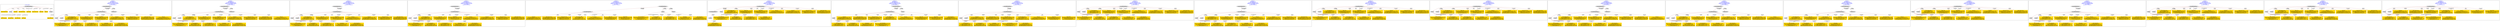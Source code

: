 digraph n0 {
fontcolor="blue"
remincross="true"
label="s02-dma.csv"
subgraph cluster_0 {
label="1-correct model"
n2[style="filled",color="white",fillcolor="lightgray",label="CulturalHeritageObject1"];
n3[shape="plaintext",style="filled",fillcolor="gold",label="Object Earliest Date"];
n4[style="filled",color="white",fillcolor="lightgray",label="Person1"];
n5[shape="plaintext",style="filled",fillcolor="gold",label="dimensions"];
n6[shape="plaintext",style="filled",fillcolor="gold",label="Object Facet Value 1"];
n7[shape="plaintext",style="filled",fillcolor="gold",label="Object Rights"];
n8[shape="plaintext",style="filled",fillcolor="gold",label="Object Link Source"];
n9[shape="plaintext",style="filled",fillcolor="gold",label="Object Title"];
n10[shape="plaintext",style="filled",fillcolor="gold",label="Object ID"];
n11[style="filled",color="white",fillcolor="lightgray",label="Concept1"];
n12[shape="plaintext",style="filled",fillcolor="gold",label="Artist Nationality"];
n13[shape="plaintext",style="filled",fillcolor="gold",label="Artist Birth Date"];
n14[shape="plaintext",style="filled",fillcolor="gold",label="Artist Death Date"];
n15[shape="plaintext",style="filled",fillcolor="gold",label="Artist Name"];
n16[shape="plaintext",style="filled",fillcolor="gold",label="Object Work Type"];
}
subgraph cluster_1 {
label="candidate 0\nlink coherence:1.0\nnode coherence:1.0\nconfidence:0.5379010121369548\nmapping score:0.6237447818234293\ncost:15.99955\n-precision:0.62-recall:0.71"
n18[style="filled",color="white",fillcolor="lightgray",label="CulturalHeritageObject1"];
n19[style="filled",color="white",fillcolor="lightgray",label="Person1"];
n20[style="filled",color="white",fillcolor="lightgray",label="Concept1"];
n21[style="filled",color="white",fillcolor="lightgray",label="EuropeanaAggregation1"];
n22[style="filled",color="white",fillcolor="lightgray",label="WebResource1"];
n23[shape="plaintext",style="filled",fillcolor="gold",label="Artist Nationality\n[Person,countryAssociatedWithThePerson,0.723]\n[CulturalHeritageObject,provenance,0.111]\n[Concept,prefLabel,0.1]\n[CulturalHeritageObject,title,0.066]"];
n24[shape="plaintext",style="filled",fillcolor="gold",label="Artist Birth Date\n[Person,dateOfBirth,0.477]\n[Person,dateOfDeath,0.269]\n[CulturalHeritageObject,created,0.22]\n[Person,biographicalInformation,0.034]"];
n25[shape="plaintext",style="filled",fillcolor="gold",label="Object Earliest Date\n[Person,dateOfDeath,0.338]\n[Person,dateOfBirth,0.327]\n[CulturalHeritageObject,created,0.29]\n[CulturalHeritageObject,provenance,0.044]"];
n26[shape="plaintext",style="filled",fillcolor="gold",label="Object Title\n[CulturalHeritageObject,description,0.347]\n[CulturalHeritageObject,title,0.331]\n[Person,biographicalInformation,0.216]\n[Document,classLink,0.106]"];
n27[shape="plaintext",style="filled",fillcolor="gold",label="Object Rights\n[CulturalHeritageObject,provenance,0.633]\n[CulturalHeritageObject,description,0.134]\n[Document,classLink,0.125]\n[Person,biographicalInformation,0.108]"];
n28[shape="plaintext",style="filled",fillcolor="gold",label="Object ID\n[WebResource,classLink,0.512]\n[Person,biographicalInformation,0.188]\n[CulturalHeritageObject,accessionNumber,0.182]\n[CulturalHeritageObject,provenance,0.118]"];
n29[shape="plaintext",style="filled",fillcolor="gold",label="Object Work Type\n[Concept,prefLabel,0.397]\n[Person,biographicalInformation,0.35]\n[CulturalHeritageObject,description,0.162]\n[CulturalHeritageObject,provenance,0.092]"];
n30[shape="plaintext",style="filled",fillcolor="gold",label="Artist Death Date\n[Person,dateOfDeath,0.484]\n[CulturalHeritageObject,created,0.269]\n[Person,dateOfBirth,0.182]\n[CulturalHeritageObject,provenance,0.064]"];
n31[shape="plaintext",style="filled",fillcolor="gold",label="dimensions\n[CulturalHeritageObject,extent,0.799]\n[CulturalHeritageObject,description,0.074]\n[CulturalHeritageObject,provenance,0.067]\n[CulturalHeritageObject,accessionNumber,0.06]"];
n32[shape="plaintext",style="filled",fillcolor="gold",label="Artist Name\n[Person,nameOfThePerson,0.468]\n[Document,classLink,0.213]\n[CulturalHeritageObject,provenance,0.199]\n[CulturalHeritageObject,title,0.12]"];
n33[shape="plaintext",style="filled",fillcolor="gold",label="Object Link Source\n[CulturalHeritageObject,provenance,0.479]\n[CulturalHeritageObject,rightsHolder,0.237]\n[WebResource,classLink,0.163]\n[CulturalHeritageObject,description,0.121]"];
n34[shape="plaintext",style="filled",fillcolor="gold",label="Object Facet Value 1\n[CulturalHeritageObject,medium,0.845]\n[CulturalHeritageObject,description,0.054]\n[CulturalHeritageObject,provenance,0.053]\n[Person,biographicalInformation,0.047]"];
}
subgraph cluster_2 {
label="candidate 1\nlink coherence:1.0\nnode coherence:1.0\nconfidence:0.5365568494816889\nmapping score:0.6232967276050074\ncost:15.99954\n-precision:0.75-recall:0.86"
n36[style="filled",color="white",fillcolor="lightgray",label="CulturalHeritageObject1"];
n37[style="filled",color="white",fillcolor="lightgray",label="Person1"];
n38[style="filled",color="white",fillcolor="lightgray",label="Concept1"];
n39[style="filled",color="white",fillcolor="lightgray",label="EuropeanaAggregation1"];
n40[style="filled",color="white",fillcolor="lightgray",label="WebResource1"];
n41[shape="plaintext",style="filled",fillcolor="gold",label="Artist Nationality\n[Person,countryAssociatedWithThePerson,0.723]\n[CulturalHeritageObject,provenance,0.111]\n[Concept,prefLabel,0.1]\n[CulturalHeritageObject,title,0.066]"];
n42[shape="plaintext",style="filled",fillcolor="gold",label="Artist Birth Date\n[Person,dateOfBirth,0.477]\n[Person,dateOfDeath,0.269]\n[CulturalHeritageObject,created,0.22]\n[Person,biographicalInformation,0.034]"];
n43[shape="plaintext",style="filled",fillcolor="gold",label="Object Earliest Date\n[Person,dateOfDeath,0.338]\n[Person,dateOfBirth,0.327]\n[CulturalHeritageObject,created,0.29]\n[CulturalHeritageObject,provenance,0.044]"];
n44[shape="plaintext",style="filled",fillcolor="gold",label="Object Title\n[CulturalHeritageObject,description,0.347]\n[CulturalHeritageObject,title,0.331]\n[Person,biographicalInformation,0.216]\n[Document,classLink,0.106]"];
n45[shape="plaintext",style="filled",fillcolor="gold",label="Object Rights\n[CulturalHeritageObject,provenance,0.633]\n[CulturalHeritageObject,description,0.134]\n[Document,classLink,0.125]\n[Person,biographicalInformation,0.108]"];
n46[shape="plaintext",style="filled",fillcolor="gold",label="Object ID\n[WebResource,classLink,0.512]\n[Person,biographicalInformation,0.188]\n[CulturalHeritageObject,accessionNumber,0.182]\n[CulturalHeritageObject,provenance,0.118]"];
n47[shape="plaintext",style="filled",fillcolor="gold",label="Object Work Type\n[Concept,prefLabel,0.397]\n[Person,biographicalInformation,0.35]\n[CulturalHeritageObject,description,0.162]\n[CulturalHeritageObject,provenance,0.092]"];
n48[shape="plaintext",style="filled",fillcolor="gold",label="Artist Death Date\n[Person,dateOfDeath,0.484]\n[CulturalHeritageObject,created,0.269]\n[Person,dateOfBirth,0.182]\n[CulturalHeritageObject,provenance,0.064]"];
n49[shape="plaintext",style="filled",fillcolor="gold",label="dimensions\n[CulturalHeritageObject,extent,0.799]\n[CulturalHeritageObject,description,0.074]\n[CulturalHeritageObject,provenance,0.067]\n[CulturalHeritageObject,accessionNumber,0.06]"];
n50[shape="plaintext",style="filled",fillcolor="gold",label="Artist Name\n[Person,nameOfThePerson,0.468]\n[Document,classLink,0.213]\n[CulturalHeritageObject,provenance,0.199]\n[CulturalHeritageObject,title,0.12]"];
n51[shape="plaintext",style="filled",fillcolor="gold",label="Object Link Source\n[CulturalHeritageObject,provenance,0.479]\n[CulturalHeritageObject,rightsHolder,0.237]\n[WebResource,classLink,0.163]\n[CulturalHeritageObject,description,0.121]"];
n52[shape="plaintext",style="filled",fillcolor="gold",label="Object Facet Value 1\n[CulturalHeritageObject,medium,0.845]\n[CulturalHeritageObject,description,0.054]\n[CulturalHeritageObject,provenance,0.053]\n[Person,biographicalInformation,0.047]"];
}
subgraph cluster_3 {
label="candidate 10\nlink coherence:1.0\nnode coherence:1.0\nconfidence:0.5090052022224165\nmapping score:0.6280017340741388\ncost:14.99967\n-precision:0.87-recall:0.93"
n54[style="filled",color="white",fillcolor="lightgray",label="CulturalHeritageObject1"];
n55[style="filled",color="white",fillcolor="lightgray",label="Person1"];
n56[style="filled",color="white",fillcolor="lightgray",label="Concept1"];
n57[style="filled",color="white",fillcolor="lightgray",label="EuropeanaAggregation1"];
n58[shape="plaintext",style="filled",fillcolor="gold",label="Artist Nationality\n[Person,countryAssociatedWithThePerson,0.723]\n[CulturalHeritageObject,provenance,0.111]\n[Concept,prefLabel,0.1]\n[CulturalHeritageObject,title,0.066]"];
n59[shape="plaintext",style="filled",fillcolor="gold",label="Artist Birth Date\n[Person,dateOfBirth,0.477]\n[Person,dateOfDeath,0.269]\n[CulturalHeritageObject,created,0.22]\n[Person,biographicalInformation,0.034]"];
n60[shape="plaintext",style="filled",fillcolor="gold",label="Object Earliest Date\n[Person,dateOfDeath,0.338]\n[Person,dateOfBirth,0.327]\n[CulturalHeritageObject,created,0.29]\n[CulturalHeritageObject,provenance,0.044]"];
n61[shape="plaintext",style="filled",fillcolor="gold",label="Object Title\n[CulturalHeritageObject,description,0.347]\n[CulturalHeritageObject,title,0.331]\n[Person,biographicalInformation,0.216]\n[Document,classLink,0.106]"];
n62[shape="plaintext",style="filled",fillcolor="gold",label="Object Rights\n[CulturalHeritageObject,provenance,0.633]\n[CulturalHeritageObject,description,0.134]\n[Document,classLink,0.125]\n[Person,biographicalInformation,0.108]"];
n63[shape="plaintext",style="filled",fillcolor="gold",label="Object Work Type\n[Concept,prefLabel,0.397]\n[Person,biographicalInformation,0.35]\n[CulturalHeritageObject,description,0.162]\n[CulturalHeritageObject,provenance,0.092]"];
n64[shape="plaintext",style="filled",fillcolor="gold",label="Object ID\n[WebResource,classLink,0.512]\n[Person,biographicalInformation,0.188]\n[CulturalHeritageObject,accessionNumber,0.182]\n[CulturalHeritageObject,provenance,0.118]"];
n65[shape="plaintext",style="filled",fillcolor="gold",label="Artist Death Date\n[Person,dateOfDeath,0.484]\n[CulturalHeritageObject,created,0.269]\n[Person,dateOfBirth,0.182]\n[CulturalHeritageObject,provenance,0.064]"];
n66[shape="plaintext",style="filled",fillcolor="gold",label="dimensions\n[CulturalHeritageObject,extent,0.799]\n[CulturalHeritageObject,description,0.074]\n[CulturalHeritageObject,provenance,0.067]\n[CulturalHeritageObject,accessionNumber,0.06]"];
n67[shape="plaintext",style="filled",fillcolor="gold",label="Artist Name\n[Person,nameOfThePerson,0.468]\n[Document,classLink,0.213]\n[CulturalHeritageObject,provenance,0.199]\n[CulturalHeritageObject,title,0.12]"];
n68[shape="plaintext",style="filled",fillcolor="gold",label="Object Link Source\n[CulturalHeritageObject,provenance,0.479]\n[CulturalHeritageObject,rightsHolder,0.237]\n[WebResource,classLink,0.163]\n[CulturalHeritageObject,description,0.121]"];
n69[shape="plaintext",style="filled",fillcolor="gold",label="Object Facet Value 1\n[CulturalHeritageObject,medium,0.845]\n[CulturalHeritageObject,description,0.054]\n[CulturalHeritageObject,provenance,0.053]\n[Person,biographicalInformation,0.047]"];
}
subgraph cluster_4 {
label="candidate 11\nlink coherence:1.0\nnode coherence:1.0\nconfidence:0.5090052022224165\nmapping score:0.6280017340741388\ncost:14.99968\n-precision:0.8-recall:0.86"
n71[style="filled",color="white",fillcolor="lightgray",label="CulturalHeritageObject1"];
n72[style="filled",color="white",fillcolor="lightgray",label="Person1"];
n73[style="filled",color="white",fillcolor="lightgray",label="Concept1"];
n74[style="filled",color="white",fillcolor="lightgray",label="EuropeanaAggregation1"];
n75[shape="plaintext",style="filled",fillcolor="gold",label="Artist Nationality\n[Person,countryAssociatedWithThePerson,0.723]\n[CulturalHeritageObject,provenance,0.111]\n[Concept,prefLabel,0.1]\n[CulturalHeritageObject,title,0.066]"];
n76[shape="plaintext",style="filled",fillcolor="gold",label="Artist Birth Date\n[Person,dateOfBirth,0.477]\n[Person,dateOfDeath,0.269]\n[CulturalHeritageObject,created,0.22]\n[Person,biographicalInformation,0.034]"];
n77[shape="plaintext",style="filled",fillcolor="gold",label="Object Earliest Date\n[Person,dateOfDeath,0.338]\n[Person,dateOfBirth,0.327]\n[CulturalHeritageObject,created,0.29]\n[CulturalHeritageObject,provenance,0.044]"];
n78[shape="plaintext",style="filled",fillcolor="gold",label="Object Title\n[CulturalHeritageObject,description,0.347]\n[CulturalHeritageObject,title,0.331]\n[Person,biographicalInformation,0.216]\n[Document,classLink,0.106]"];
n79[shape="plaintext",style="filled",fillcolor="gold",label="Object Rights\n[CulturalHeritageObject,provenance,0.633]\n[CulturalHeritageObject,description,0.134]\n[Document,classLink,0.125]\n[Person,biographicalInformation,0.108]"];
n80[shape="plaintext",style="filled",fillcolor="gold",label="Object Work Type\n[Concept,prefLabel,0.397]\n[Person,biographicalInformation,0.35]\n[CulturalHeritageObject,description,0.162]\n[CulturalHeritageObject,provenance,0.092]"];
n81[shape="plaintext",style="filled",fillcolor="gold",label="Object ID\n[WebResource,classLink,0.512]\n[Person,biographicalInformation,0.188]\n[CulturalHeritageObject,accessionNumber,0.182]\n[CulturalHeritageObject,provenance,0.118]"];
n82[shape="plaintext",style="filled",fillcolor="gold",label="Artist Death Date\n[Person,dateOfDeath,0.484]\n[CulturalHeritageObject,created,0.269]\n[Person,dateOfBirth,0.182]\n[CulturalHeritageObject,provenance,0.064]"];
n83[shape="plaintext",style="filled",fillcolor="gold",label="dimensions\n[CulturalHeritageObject,extent,0.799]\n[CulturalHeritageObject,description,0.074]\n[CulturalHeritageObject,provenance,0.067]\n[CulturalHeritageObject,accessionNumber,0.06]"];
n84[shape="plaintext",style="filled",fillcolor="gold",label="Artist Name\n[Person,nameOfThePerson,0.468]\n[Document,classLink,0.213]\n[CulturalHeritageObject,provenance,0.199]\n[CulturalHeritageObject,title,0.12]"];
n85[shape="plaintext",style="filled",fillcolor="gold",label="Object Link Source\n[CulturalHeritageObject,provenance,0.479]\n[CulturalHeritageObject,rightsHolder,0.237]\n[WebResource,classLink,0.163]\n[CulturalHeritageObject,description,0.121]"];
n86[shape="plaintext",style="filled",fillcolor="gold",label="Object Facet Value 1\n[CulturalHeritageObject,medium,0.845]\n[CulturalHeritageObject,description,0.054]\n[CulturalHeritageObject,provenance,0.053]\n[Person,biographicalInformation,0.047]"];
}
subgraph cluster_5 {
label="candidate 12\nlink coherence:1.0\nnode coherence:1.0\nconfidence:0.5090052022224165\nmapping score:0.6280017340741388\ncost:14.99977\n-precision:0.73-recall:0.79"
n88[style="filled",color="white",fillcolor="lightgray",label="CulturalHeritageObject1"];
n89[style="filled",color="white",fillcolor="lightgray",label="CulturalHeritageObject2"];
n90[style="filled",color="white",fillcolor="lightgray",label="Person1"];
n91[style="filled",color="white",fillcolor="lightgray",label="Concept1"];
n92[shape="plaintext",style="filled",fillcolor="gold",label="Artist Nationality\n[Person,countryAssociatedWithThePerson,0.723]\n[CulturalHeritageObject,provenance,0.111]\n[Concept,prefLabel,0.1]\n[CulturalHeritageObject,title,0.066]"];
n93[shape="plaintext",style="filled",fillcolor="gold",label="dimensions\n[CulturalHeritageObject,extent,0.799]\n[CulturalHeritageObject,description,0.074]\n[CulturalHeritageObject,provenance,0.067]\n[CulturalHeritageObject,accessionNumber,0.06]"];
n94[shape="plaintext",style="filled",fillcolor="gold",label="Object Facet Value 1\n[CulturalHeritageObject,medium,0.845]\n[CulturalHeritageObject,description,0.054]\n[CulturalHeritageObject,provenance,0.053]\n[Person,biographicalInformation,0.047]"];
n95[shape="plaintext",style="filled",fillcolor="gold",label="Object Link Source\n[CulturalHeritageObject,provenance,0.479]\n[CulturalHeritageObject,rightsHolder,0.237]\n[WebResource,classLink,0.163]\n[CulturalHeritageObject,description,0.121]"];
n96[shape="plaintext",style="filled",fillcolor="gold",label="Artist Birth Date\n[Person,dateOfBirth,0.477]\n[Person,dateOfDeath,0.269]\n[CulturalHeritageObject,created,0.22]\n[Person,biographicalInformation,0.034]"];
n97[shape="plaintext",style="filled",fillcolor="gold",label="Object Earliest Date\n[Person,dateOfDeath,0.338]\n[Person,dateOfBirth,0.327]\n[CulturalHeritageObject,created,0.29]\n[CulturalHeritageObject,provenance,0.044]"];
n98[shape="plaintext",style="filled",fillcolor="gold",label="Object ID\n[WebResource,classLink,0.512]\n[Person,biographicalInformation,0.188]\n[CulturalHeritageObject,accessionNumber,0.182]\n[CulturalHeritageObject,provenance,0.118]"];
n99[shape="plaintext",style="filled",fillcolor="gold",label="Object Work Type\n[Concept,prefLabel,0.397]\n[Person,biographicalInformation,0.35]\n[CulturalHeritageObject,description,0.162]\n[CulturalHeritageObject,provenance,0.092]"];
n100[shape="plaintext",style="filled",fillcolor="gold",label="Object Title\n[CulturalHeritageObject,description,0.347]\n[CulturalHeritageObject,title,0.331]\n[Person,biographicalInformation,0.216]\n[Document,classLink,0.106]"];
n101[shape="plaintext",style="filled",fillcolor="gold",label="Artist Death Date\n[Person,dateOfDeath,0.484]\n[CulturalHeritageObject,created,0.269]\n[Person,dateOfBirth,0.182]\n[CulturalHeritageObject,provenance,0.064]"];
n102[shape="plaintext",style="filled",fillcolor="gold",label="Artist Name\n[Person,nameOfThePerson,0.468]\n[Document,classLink,0.213]\n[CulturalHeritageObject,provenance,0.199]\n[CulturalHeritageObject,title,0.12]"];
n103[shape="plaintext",style="filled",fillcolor="gold",label="Object Rights\n[CulturalHeritageObject,provenance,0.633]\n[CulturalHeritageObject,description,0.134]\n[Document,classLink,0.125]\n[Person,biographicalInformation,0.108]"];
}
subgraph cluster_6 {
label="candidate 13\nlink coherence:1.0\nnode coherence:1.0\nconfidence:0.5090052022224165\nmapping score:0.6280017340741388\ncost:14.99981\n-precision:0.8-recall:0.86"
n105[style="filled",color="white",fillcolor="lightgray",label="CulturalHeritageObject1"];
n106[style="filled",color="white",fillcolor="lightgray",label="CulturalHeritageObject2"];
n107[style="filled",color="white",fillcolor="lightgray",label="Person1"];
n108[style="filled",color="white",fillcolor="lightgray",label="Concept2"];
n109[shape="plaintext",style="filled",fillcolor="gold",label="Artist Nationality\n[Person,countryAssociatedWithThePerson,0.723]\n[CulturalHeritageObject,provenance,0.111]\n[Concept,prefLabel,0.1]\n[CulturalHeritageObject,title,0.066]"];
n110[shape="plaintext",style="filled",fillcolor="gold",label="Artist Birth Date\n[Person,dateOfBirth,0.477]\n[Person,dateOfDeath,0.269]\n[CulturalHeritageObject,created,0.22]\n[Person,biographicalInformation,0.034]"];
n111[shape="plaintext",style="filled",fillcolor="gold",label="Object Earliest Date\n[Person,dateOfDeath,0.338]\n[Person,dateOfBirth,0.327]\n[CulturalHeritageObject,created,0.29]\n[CulturalHeritageObject,provenance,0.044]"];
n112[shape="plaintext",style="filled",fillcolor="gold",label="Object Work Type\n[Concept,prefLabel,0.397]\n[Person,biographicalInformation,0.35]\n[CulturalHeritageObject,description,0.162]\n[CulturalHeritageObject,provenance,0.092]"];
n113[shape="plaintext",style="filled",fillcolor="gold",label="Object Title\n[CulturalHeritageObject,description,0.347]\n[CulturalHeritageObject,title,0.331]\n[Person,biographicalInformation,0.216]\n[Document,classLink,0.106]"];
n114[shape="plaintext",style="filled",fillcolor="gold",label="Object Rights\n[CulturalHeritageObject,provenance,0.633]\n[CulturalHeritageObject,description,0.134]\n[Document,classLink,0.125]\n[Person,biographicalInformation,0.108]"];
n115[shape="plaintext",style="filled",fillcolor="gold",label="Object ID\n[WebResource,classLink,0.512]\n[Person,biographicalInformation,0.188]\n[CulturalHeritageObject,accessionNumber,0.182]\n[CulturalHeritageObject,provenance,0.118]"];
n116[shape="plaintext",style="filled",fillcolor="gold",label="Artist Death Date\n[Person,dateOfDeath,0.484]\n[CulturalHeritageObject,created,0.269]\n[Person,dateOfBirth,0.182]\n[CulturalHeritageObject,provenance,0.064]"];
n117[shape="plaintext",style="filled",fillcolor="gold",label="dimensions\n[CulturalHeritageObject,extent,0.799]\n[CulturalHeritageObject,description,0.074]\n[CulturalHeritageObject,provenance,0.067]\n[CulturalHeritageObject,accessionNumber,0.06]"];
n118[shape="plaintext",style="filled",fillcolor="gold",label="Artist Name\n[Person,nameOfThePerson,0.468]\n[Document,classLink,0.213]\n[CulturalHeritageObject,provenance,0.199]\n[CulturalHeritageObject,title,0.12]"];
n119[shape="plaintext",style="filled",fillcolor="gold",label="Object Link Source\n[CulturalHeritageObject,provenance,0.479]\n[CulturalHeritageObject,rightsHolder,0.237]\n[WebResource,classLink,0.163]\n[CulturalHeritageObject,description,0.121]"];
n120[shape="plaintext",style="filled",fillcolor="gold",label="Object Facet Value 1\n[CulturalHeritageObject,medium,0.845]\n[CulturalHeritageObject,description,0.054]\n[CulturalHeritageObject,provenance,0.053]\n[Person,biographicalInformation,0.047]"];
}
subgraph cluster_7 {
label="candidate 14\nlink coherence:1.0\nnode coherence:1.0\nconfidence:0.5090052022224165\nmapping score:0.6280017340741388\ncost:14.99993\n-precision:0.8-recall:0.86"
n122[style="filled",color="white",fillcolor="lightgray",label="CulturalHeritageObject1"];
n123[style="filled",color="white",fillcolor="lightgray",label="CulturalHeritageObject2"];
n124[style="filled",color="white",fillcolor="lightgray",label="Concept1"];
n125[style="filled",color="white",fillcolor="lightgray",label="Person2"];
n126[shape="plaintext",style="filled",fillcolor="gold",label="Artist Death Date\n[Person,dateOfDeath,0.484]\n[CulturalHeritageObject,created,0.269]\n[Person,dateOfBirth,0.182]\n[CulturalHeritageObject,provenance,0.064]"];
n127[shape="plaintext",style="filled",fillcolor="gold",label="dimensions\n[CulturalHeritageObject,extent,0.799]\n[CulturalHeritageObject,description,0.074]\n[CulturalHeritageObject,provenance,0.067]\n[CulturalHeritageObject,accessionNumber,0.06]"];
n128[shape="plaintext",style="filled",fillcolor="gold",label="Object Facet Value 1\n[CulturalHeritageObject,medium,0.845]\n[CulturalHeritageObject,description,0.054]\n[CulturalHeritageObject,provenance,0.053]\n[Person,biographicalInformation,0.047]"];
n129[shape="plaintext",style="filled",fillcolor="gold",label="Object Link Source\n[CulturalHeritageObject,provenance,0.479]\n[CulturalHeritageObject,rightsHolder,0.237]\n[WebResource,classLink,0.163]\n[CulturalHeritageObject,description,0.121]"];
n130[shape="plaintext",style="filled",fillcolor="gold",label="Object Earliest Date\n[Person,dateOfDeath,0.338]\n[Person,dateOfBirth,0.327]\n[CulturalHeritageObject,created,0.29]\n[CulturalHeritageObject,provenance,0.044]"];
n131[shape="plaintext",style="filled",fillcolor="gold",label="Artist Birth Date\n[Person,dateOfBirth,0.477]\n[Person,dateOfDeath,0.269]\n[CulturalHeritageObject,created,0.22]\n[Person,biographicalInformation,0.034]"];
n132[shape="plaintext",style="filled",fillcolor="gold",label="Object ID\n[WebResource,classLink,0.512]\n[Person,biographicalInformation,0.188]\n[CulturalHeritageObject,accessionNumber,0.182]\n[CulturalHeritageObject,provenance,0.118]"];
n133[shape="plaintext",style="filled",fillcolor="gold",label="Object Work Type\n[Concept,prefLabel,0.397]\n[Person,biographicalInformation,0.35]\n[CulturalHeritageObject,description,0.162]\n[CulturalHeritageObject,provenance,0.092]"];
n134[shape="plaintext",style="filled",fillcolor="gold",label="Object Title\n[CulturalHeritageObject,description,0.347]\n[CulturalHeritageObject,title,0.331]\n[Person,biographicalInformation,0.216]\n[Document,classLink,0.106]"];
n135[shape="plaintext",style="filled",fillcolor="gold",label="Artist Name\n[Person,nameOfThePerson,0.468]\n[Document,classLink,0.213]\n[CulturalHeritageObject,provenance,0.199]\n[CulturalHeritageObject,title,0.12]"];
n136[shape="plaintext",style="filled",fillcolor="gold",label="Artist Nationality\n[Person,countryAssociatedWithThePerson,0.723]\n[CulturalHeritageObject,provenance,0.111]\n[Concept,prefLabel,0.1]\n[CulturalHeritageObject,title,0.066]"];
n137[shape="plaintext",style="filled",fillcolor="gold",label="Object Rights\n[CulturalHeritageObject,provenance,0.633]\n[CulturalHeritageObject,description,0.134]\n[Document,classLink,0.125]\n[Person,biographicalInformation,0.108]"];
}
subgraph cluster_8 {
label="candidate 15\nlink coherence:1.0\nnode coherence:1.0\nconfidence:0.5090052022224165\nmapping score:0.6280017340741388\ncost:14.99997\n-precision:0.87-recall:0.93"
n139[style="filled",color="white",fillcolor="lightgray",label="CulturalHeritageObject1"];
n140[style="filled",color="white",fillcolor="lightgray",label="CulturalHeritageObject2"];
n141[style="filled",color="white",fillcolor="lightgray",label="Person2"];
n142[style="filled",color="white",fillcolor="lightgray",label="Concept2"];
n143[shape="plaintext",style="filled",fillcolor="gold",label="Artist Death Date\n[Person,dateOfDeath,0.484]\n[CulturalHeritageObject,created,0.269]\n[Person,dateOfBirth,0.182]\n[CulturalHeritageObject,provenance,0.064]"];
n144[shape="plaintext",style="filled",fillcolor="gold",label="dimensions\n[CulturalHeritageObject,extent,0.799]\n[CulturalHeritageObject,description,0.074]\n[CulturalHeritageObject,provenance,0.067]\n[CulturalHeritageObject,accessionNumber,0.06]"];
n145[shape="plaintext",style="filled",fillcolor="gold",label="Object Facet Value 1\n[CulturalHeritageObject,medium,0.845]\n[CulturalHeritageObject,description,0.054]\n[CulturalHeritageObject,provenance,0.053]\n[Person,biographicalInformation,0.047]"];
n146[shape="plaintext",style="filled",fillcolor="gold",label="Object Link Source\n[CulturalHeritageObject,provenance,0.479]\n[CulturalHeritageObject,rightsHolder,0.237]\n[WebResource,classLink,0.163]\n[CulturalHeritageObject,description,0.121]"];
n147[shape="plaintext",style="filled",fillcolor="gold",label="Object Earliest Date\n[Person,dateOfDeath,0.338]\n[Person,dateOfBirth,0.327]\n[CulturalHeritageObject,created,0.29]\n[CulturalHeritageObject,provenance,0.044]"];
n148[shape="plaintext",style="filled",fillcolor="gold",label="Artist Birth Date\n[Person,dateOfBirth,0.477]\n[Person,dateOfDeath,0.269]\n[CulturalHeritageObject,created,0.22]\n[Person,biographicalInformation,0.034]"];
n149[shape="plaintext",style="filled",fillcolor="gold",label="Object Work Type\n[Concept,prefLabel,0.397]\n[Person,biographicalInformation,0.35]\n[CulturalHeritageObject,description,0.162]\n[CulturalHeritageObject,provenance,0.092]"];
n150[shape="plaintext",style="filled",fillcolor="gold",label="Object ID\n[WebResource,classLink,0.512]\n[Person,biographicalInformation,0.188]\n[CulturalHeritageObject,accessionNumber,0.182]\n[CulturalHeritageObject,provenance,0.118]"];
n151[shape="plaintext",style="filled",fillcolor="gold",label="Object Title\n[CulturalHeritageObject,description,0.347]\n[CulturalHeritageObject,title,0.331]\n[Person,biographicalInformation,0.216]\n[Document,classLink,0.106]"];
n152[shape="plaintext",style="filled",fillcolor="gold",label="Artist Name\n[Person,nameOfThePerson,0.468]\n[Document,classLink,0.213]\n[CulturalHeritageObject,provenance,0.199]\n[CulturalHeritageObject,title,0.12]"];
n153[shape="plaintext",style="filled",fillcolor="gold",label="Artist Nationality\n[Person,countryAssociatedWithThePerson,0.723]\n[CulturalHeritageObject,provenance,0.111]\n[Concept,prefLabel,0.1]\n[CulturalHeritageObject,title,0.066]"];
n154[shape="plaintext",style="filled",fillcolor="gold",label="Object Rights\n[CulturalHeritageObject,provenance,0.633]\n[CulturalHeritageObject,description,0.134]\n[Document,classLink,0.125]\n[Person,biographicalInformation,0.108]"];
}
subgraph cluster_9 {
label="candidate 16\nlink coherence:1.0\nnode coherence:1.0\nconfidence:0.4965065657179267\nmapping score:0.6238355219059756\ncost:13.99981\n-precision:0.64-recall:0.64"
n156[style="filled",color="white",fillcolor="lightgray",label="CulturalHeritageObject1"];
n157[style="filled",color="white",fillcolor="lightgray",label="Person1"];
n158[style="filled",color="white",fillcolor="lightgray",label="Concept1"];
n159[shape="plaintext",style="filled",fillcolor="gold",label="Artist Nationality\n[Person,countryAssociatedWithThePerson,0.723]\n[CulturalHeritageObject,provenance,0.111]\n[Concept,prefLabel,0.1]\n[CulturalHeritageObject,title,0.066]"];
n160[shape="plaintext",style="filled",fillcolor="gold",label="Artist Birth Date\n[Person,dateOfBirth,0.477]\n[Person,dateOfDeath,0.269]\n[CulturalHeritageObject,created,0.22]\n[Person,biographicalInformation,0.034]"];
n161[shape="plaintext",style="filled",fillcolor="gold",label="Artist Death Date\n[Person,dateOfDeath,0.484]\n[CulturalHeritageObject,created,0.269]\n[Person,dateOfBirth,0.182]\n[CulturalHeritageObject,provenance,0.064]"];
n162[shape="plaintext",style="filled",fillcolor="gold",label="Object Title\n[CulturalHeritageObject,description,0.347]\n[CulturalHeritageObject,title,0.331]\n[Person,biographicalInformation,0.216]\n[Document,classLink,0.106]"];
n163[shape="plaintext",style="filled",fillcolor="gold",label="Object Rights\n[CulturalHeritageObject,provenance,0.633]\n[CulturalHeritageObject,description,0.134]\n[Document,classLink,0.125]\n[Person,biographicalInformation,0.108]"];
n164[shape="plaintext",style="filled",fillcolor="gold",label="Object Work Type\n[Concept,prefLabel,0.397]\n[Person,biographicalInformation,0.35]\n[CulturalHeritageObject,description,0.162]\n[CulturalHeritageObject,provenance,0.092]"];
n165[shape="plaintext",style="filled",fillcolor="gold",label="Object ID\n[WebResource,classLink,0.512]\n[Person,biographicalInformation,0.188]\n[CulturalHeritageObject,accessionNumber,0.182]\n[CulturalHeritageObject,provenance,0.118]"];
n166[shape="plaintext",style="filled",fillcolor="gold",label="dimensions\n[CulturalHeritageObject,extent,0.799]\n[CulturalHeritageObject,description,0.074]\n[CulturalHeritageObject,provenance,0.067]\n[CulturalHeritageObject,accessionNumber,0.06]"];
n167[shape="plaintext",style="filled",fillcolor="gold",label="Object Earliest Date\n[Person,dateOfDeath,0.338]\n[Person,dateOfBirth,0.327]\n[CulturalHeritageObject,created,0.29]\n[CulturalHeritageObject,provenance,0.044]"];
n168[shape="plaintext",style="filled",fillcolor="gold",label="Artist Name\n[Person,nameOfThePerson,0.468]\n[Document,classLink,0.213]\n[CulturalHeritageObject,provenance,0.199]\n[CulturalHeritageObject,title,0.12]"];
n169[shape="plaintext",style="filled",fillcolor="gold",label="Object Link Source\n[CulturalHeritageObject,provenance,0.479]\n[CulturalHeritageObject,rightsHolder,0.237]\n[WebResource,classLink,0.163]\n[CulturalHeritageObject,description,0.121]"];
n170[shape="plaintext",style="filled",fillcolor="gold",label="Object Facet Value 1\n[CulturalHeritageObject,medium,0.845]\n[CulturalHeritageObject,description,0.054]\n[CulturalHeritageObject,provenance,0.053]\n[Person,biographicalInformation,0.047]"];
}
subgraph cluster_10 {
label="candidate 17\nlink coherence:1.0\nnode coherence:1.0\nconfidence:0.4965065657179267\nmapping score:0.6238355219059756\ncost:14.99968\n-precision:0.6-recall:0.64"
n172[style="filled",color="white",fillcolor="lightgray",label="CulturalHeritageObject1"];
n173[style="filled",color="white",fillcolor="lightgray",label="Person1"];
n174[style="filled",color="white",fillcolor="lightgray",label="Concept1"];
n175[style="filled",color="white",fillcolor="lightgray",label="EuropeanaAggregation1"];
n176[shape="plaintext",style="filled",fillcolor="gold",label="Artist Nationality\n[Person,countryAssociatedWithThePerson,0.723]\n[CulturalHeritageObject,provenance,0.111]\n[Concept,prefLabel,0.1]\n[CulturalHeritageObject,title,0.066]"];
n177[shape="plaintext",style="filled",fillcolor="gold",label="Artist Birth Date\n[Person,dateOfBirth,0.477]\n[Person,dateOfDeath,0.269]\n[CulturalHeritageObject,created,0.22]\n[Person,biographicalInformation,0.034]"];
n178[shape="plaintext",style="filled",fillcolor="gold",label="Artist Death Date\n[Person,dateOfDeath,0.484]\n[CulturalHeritageObject,created,0.269]\n[Person,dateOfBirth,0.182]\n[CulturalHeritageObject,provenance,0.064]"];
n179[shape="plaintext",style="filled",fillcolor="gold",label="Object Title\n[CulturalHeritageObject,description,0.347]\n[CulturalHeritageObject,title,0.331]\n[Person,biographicalInformation,0.216]\n[Document,classLink,0.106]"];
n180[shape="plaintext",style="filled",fillcolor="gold",label="Object Rights\n[CulturalHeritageObject,provenance,0.633]\n[CulturalHeritageObject,description,0.134]\n[Document,classLink,0.125]\n[Person,biographicalInformation,0.108]"];
n181[shape="plaintext",style="filled",fillcolor="gold",label="Object Work Type\n[Concept,prefLabel,0.397]\n[Person,biographicalInformation,0.35]\n[CulturalHeritageObject,description,0.162]\n[CulturalHeritageObject,provenance,0.092]"];
n182[shape="plaintext",style="filled",fillcolor="gold",label="Object ID\n[WebResource,classLink,0.512]\n[Person,biographicalInformation,0.188]\n[CulturalHeritageObject,accessionNumber,0.182]\n[CulturalHeritageObject,provenance,0.118]"];
n183[shape="plaintext",style="filled",fillcolor="gold",label="dimensions\n[CulturalHeritageObject,extent,0.799]\n[CulturalHeritageObject,description,0.074]\n[CulturalHeritageObject,provenance,0.067]\n[CulturalHeritageObject,accessionNumber,0.06]"];
n184[shape="plaintext",style="filled",fillcolor="gold",label="Object Earliest Date\n[Person,dateOfDeath,0.338]\n[Person,dateOfBirth,0.327]\n[CulturalHeritageObject,created,0.29]\n[CulturalHeritageObject,provenance,0.044]"];
n185[shape="plaintext",style="filled",fillcolor="gold",label="Artist Name\n[Person,nameOfThePerson,0.468]\n[Document,classLink,0.213]\n[CulturalHeritageObject,provenance,0.199]\n[CulturalHeritageObject,title,0.12]"];
n186[shape="plaintext",style="filled",fillcolor="gold",label="Object Link Source\n[CulturalHeritageObject,provenance,0.479]\n[CulturalHeritageObject,rightsHolder,0.237]\n[WebResource,classLink,0.163]\n[CulturalHeritageObject,description,0.121]"];
n187[shape="plaintext",style="filled",fillcolor="gold",label="Object Facet Value 1\n[CulturalHeritageObject,medium,0.845]\n[CulturalHeritageObject,description,0.054]\n[CulturalHeritageObject,provenance,0.053]\n[Person,biographicalInformation,0.047]"];
}
subgraph cluster_11 {
label="candidate 18\nlink coherence:1.0\nnode coherence:1.0\nconfidence:0.49516240306266074\nmapping score:0.6233874676875536\ncost:13.9998\n-precision:0.79-recall:0.79"
n189[style="filled",color="white",fillcolor="lightgray",label="CulturalHeritageObject1"];
n190[style="filled",color="white",fillcolor="lightgray",label="Person1"];
n191[style="filled",color="white",fillcolor="lightgray",label="Concept1"];
n192[shape="plaintext",style="filled",fillcolor="gold",label="Artist Nationality\n[Person,countryAssociatedWithThePerson,0.723]\n[CulturalHeritageObject,provenance,0.111]\n[Concept,prefLabel,0.1]\n[CulturalHeritageObject,title,0.066]"];
n193[shape="plaintext",style="filled",fillcolor="gold",label="Artist Birth Date\n[Person,dateOfBirth,0.477]\n[Person,dateOfDeath,0.269]\n[CulturalHeritageObject,created,0.22]\n[Person,biographicalInformation,0.034]"];
n194[shape="plaintext",style="filled",fillcolor="gold",label="Artist Death Date\n[Person,dateOfDeath,0.484]\n[CulturalHeritageObject,created,0.269]\n[Person,dateOfBirth,0.182]\n[CulturalHeritageObject,provenance,0.064]"];
n195[shape="plaintext",style="filled",fillcolor="gold",label="Object Title\n[CulturalHeritageObject,description,0.347]\n[CulturalHeritageObject,title,0.331]\n[Person,biographicalInformation,0.216]\n[Document,classLink,0.106]"];
n196[shape="plaintext",style="filled",fillcolor="gold",label="Object Rights\n[CulturalHeritageObject,provenance,0.633]\n[CulturalHeritageObject,description,0.134]\n[Document,classLink,0.125]\n[Person,biographicalInformation,0.108]"];
n197[shape="plaintext",style="filled",fillcolor="gold",label="Object Work Type\n[Concept,prefLabel,0.397]\n[Person,biographicalInformation,0.35]\n[CulturalHeritageObject,description,0.162]\n[CulturalHeritageObject,provenance,0.092]"];
n198[shape="plaintext",style="filled",fillcolor="gold",label="Object ID\n[WebResource,classLink,0.512]\n[Person,biographicalInformation,0.188]\n[CulturalHeritageObject,accessionNumber,0.182]\n[CulturalHeritageObject,provenance,0.118]"];
n199[shape="plaintext",style="filled",fillcolor="gold",label="dimensions\n[CulturalHeritageObject,extent,0.799]\n[CulturalHeritageObject,description,0.074]\n[CulturalHeritageObject,provenance,0.067]\n[CulturalHeritageObject,accessionNumber,0.06]"];
n200[shape="plaintext",style="filled",fillcolor="gold",label="Object Earliest Date\n[Person,dateOfDeath,0.338]\n[Person,dateOfBirth,0.327]\n[CulturalHeritageObject,created,0.29]\n[CulturalHeritageObject,provenance,0.044]"];
n201[shape="plaintext",style="filled",fillcolor="gold",label="Artist Name\n[Person,nameOfThePerson,0.468]\n[Document,classLink,0.213]\n[CulturalHeritageObject,provenance,0.199]\n[CulturalHeritageObject,title,0.12]"];
n202[shape="plaintext",style="filled",fillcolor="gold",label="Object Link Source\n[CulturalHeritageObject,provenance,0.479]\n[CulturalHeritageObject,rightsHolder,0.237]\n[WebResource,classLink,0.163]\n[CulturalHeritageObject,description,0.121]"];
n203[shape="plaintext",style="filled",fillcolor="gold",label="Object Facet Value 1\n[CulturalHeritageObject,medium,0.845]\n[CulturalHeritageObject,description,0.054]\n[CulturalHeritageObject,provenance,0.053]\n[Person,biographicalInformation,0.047]"];
}
subgraph cluster_12 {
label="candidate 19\nlink coherence:1.0\nnode coherence:1.0\nconfidence:0.49516240306266074\nmapping score:0.6233874676875536\ncost:13.99981\n-precision:0.71-recall:0.71"
n205[style="filled",color="white",fillcolor="lightgray",label="CulturalHeritageObject1"];
n206[style="filled",color="white",fillcolor="lightgray",label="Person1"];
n207[style="filled",color="white",fillcolor="lightgray",label="Concept1"];
n208[shape="plaintext",style="filled",fillcolor="gold",label="Artist Nationality\n[Person,countryAssociatedWithThePerson,0.723]\n[CulturalHeritageObject,provenance,0.111]\n[Concept,prefLabel,0.1]\n[CulturalHeritageObject,title,0.066]"];
n209[shape="plaintext",style="filled",fillcolor="gold",label="Artist Birth Date\n[Person,dateOfBirth,0.477]\n[Person,dateOfDeath,0.269]\n[CulturalHeritageObject,created,0.22]\n[Person,biographicalInformation,0.034]"];
n210[shape="plaintext",style="filled",fillcolor="gold",label="Artist Death Date\n[Person,dateOfDeath,0.484]\n[CulturalHeritageObject,created,0.269]\n[Person,dateOfBirth,0.182]\n[CulturalHeritageObject,provenance,0.064]"];
n211[shape="plaintext",style="filled",fillcolor="gold",label="Object Title\n[CulturalHeritageObject,description,0.347]\n[CulturalHeritageObject,title,0.331]\n[Person,biographicalInformation,0.216]\n[Document,classLink,0.106]"];
n212[shape="plaintext",style="filled",fillcolor="gold",label="Object Rights\n[CulturalHeritageObject,provenance,0.633]\n[CulturalHeritageObject,description,0.134]\n[Document,classLink,0.125]\n[Person,biographicalInformation,0.108]"];
n213[shape="plaintext",style="filled",fillcolor="gold",label="Object Work Type\n[Concept,prefLabel,0.397]\n[Person,biographicalInformation,0.35]\n[CulturalHeritageObject,description,0.162]\n[CulturalHeritageObject,provenance,0.092]"];
n214[shape="plaintext",style="filled",fillcolor="gold",label="Object ID\n[WebResource,classLink,0.512]\n[Person,biographicalInformation,0.188]\n[CulturalHeritageObject,accessionNumber,0.182]\n[CulturalHeritageObject,provenance,0.118]"];
n215[shape="plaintext",style="filled",fillcolor="gold",label="dimensions\n[CulturalHeritageObject,extent,0.799]\n[CulturalHeritageObject,description,0.074]\n[CulturalHeritageObject,provenance,0.067]\n[CulturalHeritageObject,accessionNumber,0.06]"];
n216[shape="plaintext",style="filled",fillcolor="gold",label="Object Earliest Date\n[Person,dateOfDeath,0.338]\n[Person,dateOfBirth,0.327]\n[CulturalHeritageObject,created,0.29]\n[CulturalHeritageObject,provenance,0.044]"];
n217[shape="plaintext",style="filled",fillcolor="gold",label="Artist Name\n[Person,nameOfThePerson,0.468]\n[Document,classLink,0.213]\n[CulturalHeritageObject,provenance,0.199]\n[CulturalHeritageObject,title,0.12]"];
n218[shape="plaintext",style="filled",fillcolor="gold",label="Object Link Source\n[CulturalHeritageObject,provenance,0.479]\n[CulturalHeritageObject,rightsHolder,0.237]\n[WebResource,classLink,0.163]\n[CulturalHeritageObject,description,0.121]"];
n219[shape="plaintext",style="filled",fillcolor="gold",label="Object Facet Value 1\n[CulturalHeritageObject,medium,0.845]\n[CulturalHeritageObject,description,0.054]\n[CulturalHeritageObject,provenance,0.053]\n[Person,biographicalInformation,0.047]"];
}
subgraph cluster_13 {
label="candidate 2\nlink coherence:1.0\nnode coherence:1.0\nconfidence:0.5365568494816889\nmapping score:0.6232967276050074\ncost:15.99955\n-precision:0.69-recall:0.79"
n221[style="filled",color="white",fillcolor="lightgray",label="CulturalHeritageObject1"];
n222[style="filled",color="white",fillcolor="lightgray",label="Person1"];
n223[style="filled",color="white",fillcolor="lightgray",label="Concept1"];
n224[style="filled",color="white",fillcolor="lightgray",label="EuropeanaAggregation1"];
n225[style="filled",color="white",fillcolor="lightgray",label="WebResource1"];
n226[shape="plaintext",style="filled",fillcolor="gold",label="Artist Nationality\n[Person,countryAssociatedWithThePerson,0.723]\n[CulturalHeritageObject,provenance,0.111]\n[Concept,prefLabel,0.1]\n[CulturalHeritageObject,title,0.066]"];
n227[shape="plaintext",style="filled",fillcolor="gold",label="Artist Birth Date\n[Person,dateOfBirth,0.477]\n[Person,dateOfDeath,0.269]\n[CulturalHeritageObject,created,0.22]\n[Person,biographicalInformation,0.034]"];
n228[shape="plaintext",style="filled",fillcolor="gold",label="Object Earliest Date\n[Person,dateOfDeath,0.338]\n[Person,dateOfBirth,0.327]\n[CulturalHeritageObject,created,0.29]\n[CulturalHeritageObject,provenance,0.044]"];
n229[shape="plaintext",style="filled",fillcolor="gold",label="Object Title\n[CulturalHeritageObject,description,0.347]\n[CulturalHeritageObject,title,0.331]\n[Person,biographicalInformation,0.216]\n[Document,classLink,0.106]"];
n230[shape="plaintext",style="filled",fillcolor="gold",label="Object Rights\n[CulturalHeritageObject,provenance,0.633]\n[CulturalHeritageObject,description,0.134]\n[Document,classLink,0.125]\n[Person,biographicalInformation,0.108]"];
n231[shape="plaintext",style="filled",fillcolor="gold",label="Object ID\n[WebResource,classLink,0.512]\n[Person,biographicalInformation,0.188]\n[CulturalHeritageObject,accessionNumber,0.182]\n[CulturalHeritageObject,provenance,0.118]"];
n232[shape="plaintext",style="filled",fillcolor="gold",label="Object Work Type\n[Concept,prefLabel,0.397]\n[Person,biographicalInformation,0.35]\n[CulturalHeritageObject,description,0.162]\n[CulturalHeritageObject,provenance,0.092]"];
n233[shape="plaintext",style="filled",fillcolor="gold",label="Artist Death Date\n[Person,dateOfDeath,0.484]\n[CulturalHeritageObject,created,0.269]\n[Person,dateOfBirth,0.182]\n[CulturalHeritageObject,provenance,0.064]"];
n234[shape="plaintext",style="filled",fillcolor="gold",label="dimensions\n[CulturalHeritageObject,extent,0.799]\n[CulturalHeritageObject,description,0.074]\n[CulturalHeritageObject,provenance,0.067]\n[CulturalHeritageObject,accessionNumber,0.06]"];
n235[shape="plaintext",style="filled",fillcolor="gold",label="Artist Name\n[Person,nameOfThePerson,0.468]\n[Document,classLink,0.213]\n[CulturalHeritageObject,provenance,0.199]\n[CulturalHeritageObject,title,0.12]"];
n236[shape="plaintext",style="filled",fillcolor="gold",label="Object Link Source\n[CulturalHeritageObject,provenance,0.479]\n[CulturalHeritageObject,rightsHolder,0.237]\n[WebResource,classLink,0.163]\n[CulturalHeritageObject,description,0.121]"];
n237[shape="plaintext",style="filled",fillcolor="gold",label="Object Facet Value 1\n[CulturalHeritageObject,medium,0.845]\n[CulturalHeritageObject,description,0.054]\n[CulturalHeritageObject,provenance,0.053]\n[Person,biographicalInformation,0.047]"];
}
subgraph cluster_14 {
label="candidate 3\nlink coherence:1.0\nnode coherence:1.0\nconfidence:0.5365568494816889\nmapping score:0.6232967276050074\ncost:15.99966\n-precision:0.75-recall:0.86"
n239[style="filled",color="white",fillcolor="lightgray",label="CulturalHeritageObject1"];
n240[style="filled",color="white",fillcolor="lightgray",label="Person1"];
n241[style="filled",color="white",fillcolor="lightgray",label="Concept1"];
n242[style="filled",color="white",fillcolor="lightgray",label="EuropeanaAggregation1"];
n243[style="filled",color="white",fillcolor="lightgray",label="WebResource2"];
n244[shape="plaintext",style="filled",fillcolor="gold",label="Artist Nationality\n[Person,countryAssociatedWithThePerson,0.723]\n[CulturalHeritageObject,provenance,0.111]\n[Concept,prefLabel,0.1]\n[CulturalHeritageObject,title,0.066]"];
n245[shape="plaintext",style="filled",fillcolor="gold",label="Artist Birth Date\n[Person,dateOfBirth,0.477]\n[Person,dateOfDeath,0.269]\n[CulturalHeritageObject,created,0.22]\n[Person,biographicalInformation,0.034]"];
n246[shape="plaintext",style="filled",fillcolor="gold",label="Object Earliest Date\n[Person,dateOfDeath,0.338]\n[Person,dateOfBirth,0.327]\n[CulturalHeritageObject,created,0.29]\n[CulturalHeritageObject,provenance,0.044]"];
n247[shape="plaintext",style="filled",fillcolor="gold",label="Object Title\n[CulturalHeritageObject,description,0.347]\n[CulturalHeritageObject,title,0.331]\n[Person,biographicalInformation,0.216]\n[Document,classLink,0.106]"];
n248[shape="plaintext",style="filled",fillcolor="gold",label="Object Rights\n[CulturalHeritageObject,provenance,0.633]\n[CulturalHeritageObject,description,0.134]\n[Document,classLink,0.125]\n[Person,biographicalInformation,0.108]"];
n249[shape="plaintext",style="filled",fillcolor="gold",label="Object Work Type\n[Concept,prefLabel,0.397]\n[Person,biographicalInformation,0.35]\n[CulturalHeritageObject,description,0.162]\n[CulturalHeritageObject,provenance,0.092]"];
n250[shape="plaintext",style="filled",fillcolor="gold",label="Artist Death Date\n[Person,dateOfDeath,0.484]\n[CulturalHeritageObject,created,0.269]\n[Person,dateOfBirth,0.182]\n[CulturalHeritageObject,provenance,0.064]"];
n251[shape="plaintext",style="filled",fillcolor="gold",label="dimensions\n[CulturalHeritageObject,extent,0.799]\n[CulturalHeritageObject,description,0.074]\n[CulturalHeritageObject,provenance,0.067]\n[CulturalHeritageObject,accessionNumber,0.06]"];
n252[shape="plaintext",style="filled",fillcolor="gold",label="Artist Name\n[Person,nameOfThePerson,0.468]\n[Document,classLink,0.213]\n[CulturalHeritageObject,provenance,0.199]\n[CulturalHeritageObject,title,0.12]"];
n253[shape="plaintext",style="filled",fillcolor="gold",label="Object Link Source\n[CulturalHeritageObject,provenance,0.479]\n[CulturalHeritageObject,rightsHolder,0.237]\n[WebResource,classLink,0.163]\n[CulturalHeritageObject,description,0.121]"];
n254[shape="plaintext",style="filled",fillcolor="gold",label="Object Facet Value 1\n[CulturalHeritageObject,medium,0.845]\n[CulturalHeritageObject,description,0.054]\n[CulturalHeritageObject,provenance,0.053]\n[Person,biographicalInformation,0.047]"];
n255[shape="plaintext",style="filled",fillcolor="gold",label="Object ID\n[WebResource,classLink,0.512]\n[Person,biographicalInformation,0.188]\n[CulturalHeritageObject,accessionNumber,0.182]\n[CulturalHeritageObject,provenance,0.118]"];
}
subgraph cluster_15 {
label="candidate 4\nlink coherence:1.0\nnode coherence:1.0\nconfidence:0.516985243264832\nmapping score:0.630661747754944\ncost:14.99958\n-precision:0.67-recall:0.71"
n257[style="filled",color="white",fillcolor="lightgray",label="CulturalHeritageObject1"];
n258[style="filled",color="white",fillcolor="lightgray",label="Person1"];
n259[style="filled",color="white",fillcolor="lightgray",label="EuropeanaAggregation1"];
n260[style="filled",color="white",fillcolor="lightgray",label="WebResource1"];
n261[shape="plaintext",style="filled",fillcolor="gold",label="Artist Nationality\n[Person,countryAssociatedWithThePerson,0.723]\n[CulturalHeritageObject,provenance,0.111]\n[Concept,prefLabel,0.1]\n[CulturalHeritageObject,title,0.066]"];
n262[shape="plaintext",style="filled",fillcolor="gold",label="Artist Birth Date\n[Person,dateOfBirth,0.477]\n[Person,dateOfDeath,0.269]\n[CulturalHeritageObject,created,0.22]\n[Person,biographicalInformation,0.034]"];
n263[shape="plaintext",style="filled",fillcolor="gold",label="Object Earliest Date\n[Person,dateOfDeath,0.338]\n[Person,dateOfBirth,0.327]\n[CulturalHeritageObject,created,0.29]\n[CulturalHeritageObject,provenance,0.044]"];
n264[shape="plaintext",style="filled",fillcolor="gold",label="Object Title\n[CulturalHeritageObject,description,0.347]\n[CulturalHeritageObject,title,0.331]\n[Person,biographicalInformation,0.216]\n[Document,classLink,0.106]"];
n265[shape="plaintext",style="filled",fillcolor="gold",label="Object Work Type\n[Concept,prefLabel,0.397]\n[Person,biographicalInformation,0.35]\n[CulturalHeritageObject,description,0.162]\n[CulturalHeritageObject,provenance,0.092]"];
n266[shape="plaintext",style="filled",fillcolor="gold",label="Object Rights\n[CulturalHeritageObject,provenance,0.633]\n[CulturalHeritageObject,description,0.134]\n[Document,classLink,0.125]\n[Person,biographicalInformation,0.108]"];
n267[shape="plaintext",style="filled",fillcolor="gold",label="Object ID\n[WebResource,classLink,0.512]\n[Person,biographicalInformation,0.188]\n[CulturalHeritageObject,accessionNumber,0.182]\n[CulturalHeritageObject,provenance,0.118]"];
n268[shape="plaintext",style="filled",fillcolor="gold",label="Artist Death Date\n[Person,dateOfDeath,0.484]\n[CulturalHeritageObject,created,0.269]\n[Person,dateOfBirth,0.182]\n[CulturalHeritageObject,provenance,0.064]"];
n269[shape="plaintext",style="filled",fillcolor="gold",label="dimensions\n[CulturalHeritageObject,extent,0.799]\n[CulturalHeritageObject,description,0.074]\n[CulturalHeritageObject,provenance,0.067]\n[CulturalHeritageObject,accessionNumber,0.06]"];
n270[shape="plaintext",style="filled",fillcolor="gold",label="Artist Name\n[Person,nameOfThePerson,0.468]\n[Document,classLink,0.213]\n[CulturalHeritageObject,provenance,0.199]\n[CulturalHeritageObject,title,0.12]"];
n271[shape="plaintext",style="filled",fillcolor="gold",label="Object Link Source\n[CulturalHeritageObject,provenance,0.479]\n[CulturalHeritageObject,rightsHolder,0.237]\n[WebResource,classLink,0.163]\n[CulturalHeritageObject,description,0.121]"];
n272[shape="plaintext",style="filled",fillcolor="gold",label="Object Facet Value 1\n[CulturalHeritageObject,medium,0.845]\n[CulturalHeritageObject,description,0.054]\n[CulturalHeritageObject,provenance,0.053]\n[Person,biographicalInformation,0.047]"];
}
subgraph cluster_16 {
label="candidate 5\nlink coherence:1.0\nnode coherence:1.0\nconfidence:0.5103493648776825\nmapping score:0.6284497882925608\ncost:13.99981\n-precision:0.79-recall:0.79"
n274[style="filled",color="white",fillcolor="lightgray",label="CulturalHeritageObject1"];
n275[style="filled",color="white",fillcolor="lightgray",label="Person1"];
n276[style="filled",color="white",fillcolor="lightgray",label="Concept1"];
n277[shape="plaintext",style="filled",fillcolor="gold",label="Artist Nationality\n[Person,countryAssociatedWithThePerson,0.723]\n[CulturalHeritageObject,provenance,0.111]\n[Concept,prefLabel,0.1]\n[CulturalHeritageObject,title,0.066]"];
n278[shape="plaintext",style="filled",fillcolor="gold",label="Artist Birth Date\n[Person,dateOfBirth,0.477]\n[Person,dateOfDeath,0.269]\n[CulturalHeritageObject,created,0.22]\n[Person,biographicalInformation,0.034]"];
n279[shape="plaintext",style="filled",fillcolor="gold",label="Object Earliest Date\n[Person,dateOfDeath,0.338]\n[Person,dateOfBirth,0.327]\n[CulturalHeritageObject,created,0.29]\n[CulturalHeritageObject,provenance,0.044]"];
n280[shape="plaintext",style="filled",fillcolor="gold",label="Object Title\n[CulturalHeritageObject,description,0.347]\n[CulturalHeritageObject,title,0.331]\n[Person,biographicalInformation,0.216]\n[Document,classLink,0.106]"];
n281[shape="plaintext",style="filled",fillcolor="gold",label="Object Rights\n[CulturalHeritageObject,provenance,0.633]\n[CulturalHeritageObject,description,0.134]\n[Document,classLink,0.125]\n[Person,biographicalInformation,0.108]"];
n282[shape="plaintext",style="filled",fillcolor="gold",label="Object Work Type\n[Concept,prefLabel,0.397]\n[Person,biographicalInformation,0.35]\n[CulturalHeritageObject,description,0.162]\n[CulturalHeritageObject,provenance,0.092]"];
n283[shape="plaintext",style="filled",fillcolor="gold",label="Object ID\n[WebResource,classLink,0.512]\n[Person,biographicalInformation,0.188]\n[CulturalHeritageObject,accessionNumber,0.182]\n[CulturalHeritageObject,provenance,0.118]"];
n284[shape="plaintext",style="filled",fillcolor="gold",label="Artist Death Date\n[Person,dateOfDeath,0.484]\n[CulturalHeritageObject,created,0.269]\n[Person,dateOfBirth,0.182]\n[CulturalHeritageObject,provenance,0.064]"];
n285[shape="plaintext",style="filled",fillcolor="gold",label="dimensions\n[CulturalHeritageObject,extent,0.799]\n[CulturalHeritageObject,description,0.074]\n[CulturalHeritageObject,provenance,0.067]\n[CulturalHeritageObject,accessionNumber,0.06]"];
n286[shape="plaintext",style="filled",fillcolor="gold",label="Artist Name\n[Person,nameOfThePerson,0.468]\n[Document,classLink,0.213]\n[CulturalHeritageObject,provenance,0.199]\n[CulturalHeritageObject,title,0.12]"];
n287[shape="plaintext",style="filled",fillcolor="gold",label="Object Link Source\n[CulturalHeritageObject,provenance,0.479]\n[CulturalHeritageObject,rightsHolder,0.237]\n[WebResource,classLink,0.163]\n[CulturalHeritageObject,description,0.121]"];
n288[shape="plaintext",style="filled",fillcolor="gold",label="Object Facet Value 1\n[CulturalHeritageObject,medium,0.845]\n[CulturalHeritageObject,description,0.054]\n[CulturalHeritageObject,provenance,0.053]\n[Person,biographicalInformation,0.047]"];
}
subgraph cluster_17 {
label="candidate 6\nlink coherence:1.0\nnode coherence:1.0\nconfidence:0.5103493648776825\nmapping score:0.6284497882925608\ncost:14.99968\n-precision:0.73-recall:0.79"
n290[style="filled",color="white",fillcolor="lightgray",label="CulturalHeritageObject1"];
n291[style="filled",color="white",fillcolor="lightgray",label="Person1"];
n292[style="filled",color="white",fillcolor="lightgray",label="Concept1"];
n293[style="filled",color="white",fillcolor="lightgray",label="EuropeanaAggregation1"];
n294[shape="plaintext",style="filled",fillcolor="gold",label="Artist Nationality\n[Person,countryAssociatedWithThePerson,0.723]\n[CulturalHeritageObject,provenance,0.111]\n[Concept,prefLabel,0.1]\n[CulturalHeritageObject,title,0.066]"];
n295[shape="plaintext",style="filled",fillcolor="gold",label="Artist Birth Date\n[Person,dateOfBirth,0.477]\n[Person,dateOfDeath,0.269]\n[CulturalHeritageObject,created,0.22]\n[Person,biographicalInformation,0.034]"];
n296[shape="plaintext",style="filled",fillcolor="gold",label="Object Earliest Date\n[Person,dateOfDeath,0.338]\n[Person,dateOfBirth,0.327]\n[CulturalHeritageObject,created,0.29]\n[CulturalHeritageObject,provenance,0.044]"];
n297[shape="plaintext",style="filled",fillcolor="gold",label="Object Title\n[CulturalHeritageObject,description,0.347]\n[CulturalHeritageObject,title,0.331]\n[Person,biographicalInformation,0.216]\n[Document,classLink,0.106]"];
n298[shape="plaintext",style="filled",fillcolor="gold",label="Object Rights\n[CulturalHeritageObject,provenance,0.633]\n[CulturalHeritageObject,description,0.134]\n[Document,classLink,0.125]\n[Person,biographicalInformation,0.108]"];
n299[shape="plaintext",style="filled",fillcolor="gold",label="Object Work Type\n[Concept,prefLabel,0.397]\n[Person,biographicalInformation,0.35]\n[CulturalHeritageObject,description,0.162]\n[CulturalHeritageObject,provenance,0.092]"];
n300[shape="plaintext",style="filled",fillcolor="gold",label="Object ID\n[WebResource,classLink,0.512]\n[Person,biographicalInformation,0.188]\n[CulturalHeritageObject,accessionNumber,0.182]\n[CulturalHeritageObject,provenance,0.118]"];
n301[shape="plaintext",style="filled",fillcolor="gold",label="Artist Death Date\n[Person,dateOfDeath,0.484]\n[CulturalHeritageObject,created,0.269]\n[Person,dateOfBirth,0.182]\n[CulturalHeritageObject,provenance,0.064]"];
n302[shape="plaintext",style="filled",fillcolor="gold",label="dimensions\n[CulturalHeritageObject,extent,0.799]\n[CulturalHeritageObject,description,0.074]\n[CulturalHeritageObject,provenance,0.067]\n[CulturalHeritageObject,accessionNumber,0.06]"];
n303[shape="plaintext",style="filled",fillcolor="gold",label="Artist Name\n[Person,nameOfThePerson,0.468]\n[Document,classLink,0.213]\n[CulturalHeritageObject,provenance,0.199]\n[CulturalHeritageObject,title,0.12]"];
n304[shape="plaintext",style="filled",fillcolor="gold",label="Object Link Source\n[CulturalHeritageObject,provenance,0.479]\n[CulturalHeritageObject,rightsHolder,0.237]\n[WebResource,classLink,0.163]\n[CulturalHeritageObject,description,0.121]"];
n305[shape="plaintext",style="filled",fillcolor="gold",label="Object Facet Value 1\n[CulturalHeritageObject,medium,0.845]\n[CulturalHeritageObject,description,0.054]\n[CulturalHeritageObject,provenance,0.053]\n[Person,biographicalInformation,0.047]"];
}
subgraph cluster_18 {
label="candidate 7\nlink coherence:1.0\nnode coherence:1.0\nconfidence:0.5090052022224165\nmapping score:0.6280017340741388\ncost:13.9998\n-precision:0.93-recall:0.93"
n307[style="filled",color="white",fillcolor="lightgray",label="CulturalHeritageObject1"];
n308[style="filled",color="white",fillcolor="lightgray",label="Person1"];
n309[style="filled",color="white",fillcolor="lightgray",label="Concept1"];
n310[shape="plaintext",style="filled",fillcolor="gold",label="Artist Nationality\n[Person,countryAssociatedWithThePerson,0.723]\n[CulturalHeritageObject,provenance,0.111]\n[Concept,prefLabel,0.1]\n[CulturalHeritageObject,title,0.066]"];
n311[shape="plaintext",style="filled",fillcolor="gold",label="Artist Birth Date\n[Person,dateOfBirth,0.477]\n[Person,dateOfDeath,0.269]\n[CulturalHeritageObject,created,0.22]\n[Person,biographicalInformation,0.034]"];
n312[shape="plaintext",style="filled",fillcolor="gold",label="Object Earliest Date\n[Person,dateOfDeath,0.338]\n[Person,dateOfBirth,0.327]\n[CulturalHeritageObject,created,0.29]\n[CulturalHeritageObject,provenance,0.044]"];
n313[shape="plaintext",style="filled",fillcolor="gold",label="Object Title\n[CulturalHeritageObject,description,0.347]\n[CulturalHeritageObject,title,0.331]\n[Person,biographicalInformation,0.216]\n[Document,classLink,0.106]"];
n314[shape="plaintext",style="filled",fillcolor="gold",label="Object Rights\n[CulturalHeritageObject,provenance,0.633]\n[CulturalHeritageObject,description,0.134]\n[Document,classLink,0.125]\n[Person,biographicalInformation,0.108]"];
n315[shape="plaintext",style="filled",fillcolor="gold",label="Object Work Type\n[Concept,prefLabel,0.397]\n[Person,biographicalInformation,0.35]\n[CulturalHeritageObject,description,0.162]\n[CulturalHeritageObject,provenance,0.092]"];
n316[shape="plaintext",style="filled",fillcolor="gold",label="Object ID\n[WebResource,classLink,0.512]\n[Person,biographicalInformation,0.188]\n[CulturalHeritageObject,accessionNumber,0.182]\n[CulturalHeritageObject,provenance,0.118]"];
n317[shape="plaintext",style="filled",fillcolor="gold",label="Artist Death Date\n[Person,dateOfDeath,0.484]\n[CulturalHeritageObject,created,0.269]\n[Person,dateOfBirth,0.182]\n[CulturalHeritageObject,provenance,0.064]"];
n318[shape="plaintext",style="filled",fillcolor="gold",label="dimensions\n[CulturalHeritageObject,extent,0.799]\n[CulturalHeritageObject,description,0.074]\n[CulturalHeritageObject,provenance,0.067]\n[CulturalHeritageObject,accessionNumber,0.06]"];
n319[shape="plaintext",style="filled",fillcolor="gold",label="Artist Name\n[Person,nameOfThePerson,0.468]\n[Document,classLink,0.213]\n[CulturalHeritageObject,provenance,0.199]\n[CulturalHeritageObject,title,0.12]"];
n320[shape="plaintext",style="filled",fillcolor="gold",label="Object Link Source\n[CulturalHeritageObject,provenance,0.479]\n[CulturalHeritageObject,rightsHolder,0.237]\n[WebResource,classLink,0.163]\n[CulturalHeritageObject,description,0.121]"];
n321[shape="plaintext",style="filled",fillcolor="gold",label="Object Facet Value 1\n[CulturalHeritageObject,medium,0.845]\n[CulturalHeritageObject,description,0.054]\n[CulturalHeritageObject,provenance,0.053]\n[Person,biographicalInformation,0.047]"];
}
subgraph cluster_19 {
label="candidate 8\nlink coherence:1.0\nnode coherence:1.0\nconfidence:0.5090052022224165\nmapping score:0.6280017340741388\ncost:13.99981\n-precision:0.86-recall:0.86"
n323[style="filled",color="white",fillcolor="lightgray",label="CulturalHeritageObject1"];
n324[style="filled",color="white",fillcolor="lightgray",label="Person1"];
n325[style="filled",color="white",fillcolor="lightgray",label="Concept1"];
n326[shape="plaintext",style="filled",fillcolor="gold",label="Artist Nationality\n[Person,countryAssociatedWithThePerson,0.723]\n[CulturalHeritageObject,provenance,0.111]\n[Concept,prefLabel,0.1]\n[CulturalHeritageObject,title,0.066]"];
n327[shape="plaintext",style="filled",fillcolor="gold",label="Artist Birth Date\n[Person,dateOfBirth,0.477]\n[Person,dateOfDeath,0.269]\n[CulturalHeritageObject,created,0.22]\n[Person,biographicalInformation,0.034]"];
n328[shape="plaintext",style="filled",fillcolor="gold",label="Object Earliest Date\n[Person,dateOfDeath,0.338]\n[Person,dateOfBirth,0.327]\n[CulturalHeritageObject,created,0.29]\n[CulturalHeritageObject,provenance,0.044]"];
n329[shape="plaintext",style="filled",fillcolor="gold",label="Object Title\n[CulturalHeritageObject,description,0.347]\n[CulturalHeritageObject,title,0.331]\n[Person,biographicalInformation,0.216]\n[Document,classLink,0.106]"];
n330[shape="plaintext",style="filled",fillcolor="gold",label="Object Rights\n[CulturalHeritageObject,provenance,0.633]\n[CulturalHeritageObject,description,0.134]\n[Document,classLink,0.125]\n[Person,biographicalInformation,0.108]"];
n331[shape="plaintext",style="filled",fillcolor="gold",label="Object Work Type\n[Concept,prefLabel,0.397]\n[Person,biographicalInformation,0.35]\n[CulturalHeritageObject,description,0.162]\n[CulturalHeritageObject,provenance,0.092]"];
n332[shape="plaintext",style="filled",fillcolor="gold",label="Object ID\n[WebResource,classLink,0.512]\n[Person,biographicalInformation,0.188]\n[CulturalHeritageObject,accessionNumber,0.182]\n[CulturalHeritageObject,provenance,0.118]"];
n333[shape="plaintext",style="filled",fillcolor="gold",label="Artist Death Date\n[Person,dateOfDeath,0.484]\n[CulturalHeritageObject,created,0.269]\n[Person,dateOfBirth,0.182]\n[CulturalHeritageObject,provenance,0.064]"];
n334[shape="plaintext",style="filled",fillcolor="gold",label="dimensions\n[CulturalHeritageObject,extent,0.799]\n[CulturalHeritageObject,description,0.074]\n[CulturalHeritageObject,provenance,0.067]\n[CulturalHeritageObject,accessionNumber,0.06]"];
n335[shape="plaintext",style="filled",fillcolor="gold",label="Artist Name\n[Person,nameOfThePerson,0.468]\n[Document,classLink,0.213]\n[CulturalHeritageObject,provenance,0.199]\n[CulturalHeritageObject,title,0.12]"];
n336[shape="plaintext",style="filled",fillcolor="gold",label="Object Link Source\n[CulturalHeritageObject,provenance,0.479]\n[CulturalHeritageObject,rightsHolder,0.237]\n[WebResource,classLink,0.163]\n[CulturalHeritageObject,description,0.121]"];
n337[shape="plaintext",style="filled",fillcolor="gold",label="Object Facet Value 1\n[CulturalHeritageObject,medium,0.845]\n[CulturalHeritageObject,description,0.054]\n[CulturalHeritageObject,provenance,0.053]\n[Person,biographicalInformation,0.047]"];
}
subgraph cluster_20 {
label="candidate 9\nlink coherence:1.0\nnode coherence:1.0\nconfidence:0.5090052022224165\nmapping score:0.6280017340741388\ncost:14.0\n-precision:0.93-recall:0.93"
n339[style="filled",color="white",fillcolor="lightgray",label="CulturalHeritageObject2"];
n340[style="filled",color="white",fillcolor="lightgray",label="Person2"];
n341[style="filled",color="white",fillcolor="lightgray",label="Concept2"];
n342[shape="plaintext",style="filled",fillcolor="gold",label="Artist Death Date\n[Person,dateOfDeath,0.484]\n[CulturalHeritageObject,created,0.269]\n[Person,dateOfBirth,0.182]\n[CulturalHeritageObject,provenance,0.064]"];
n343[shape="plaintext",style="filled",fillcolor="gold",label="dimensions\n[CulturalHeritageObject,extent,0.799]\n[CulturalHeritageObject,description,0.074]\n[CulturalHeritageObject,provenance,0.067]\n[CulturalHeritageObject,accessionNumber,0.06]"];
n344[shape="plaintext",style="filled",fillcolor="gold",label="Object Facet Value 1\n[CulturalHeritageObject,medium,0.845]\n[CulturalHeritageObject,description,0.054]\n[CulturalHeritageObject,provenance,0.053]\n[Person,biographicalInformation,0.047]"];
n345[shape="plaintext",style="filled",fillcolor="gold",label="Object Link Source\n[CulturalHeritageObject,provenance,0.479]\n[CulturalHeritageObject,rightsHolder,0.237]\n[WebResource,classLink,0.163]\n[CulturalHeritageObject,description,0.121]"];
n346[shape="plaintext",style="filled",fillcolor="gold",label="Object Earliest Date\n[Person,dateOfDeath,0.338]\n[Person,dateOfBirth,0.327]\n[CulturalHeritageObject,created,0.29]\n[CulturalHeritageObject,provenance,0.044]"];
n347[shape="plaintext",style="filled",fillcolor="gold",label="Artist Birth Date\n[Person,dateOfBirth,0.477]\n[Person,dateOfDeath,0.269]\n[CulturalHeritageObject,created,0.22]\n[Person,biographicalInformation,0.034]"];
n348[shape="plaintext",style="filled",fillcolor="gold",label="Object Work Type\n[Concept,prefLabel,0.397]\n[Person,biographicalInformation,0.35]\n[CulturalHeritageObject,description,0.162]\n[CulturalHeritageObject,provenance,0.092]"];
n349[shape="plaintext",style="filled",fillcolor="gold",label="Object ID\n[WebResource,classLink,0.512]\n[Person,biographicalInformation,0.188]\n[CulturalHeritageObject,accessionNumber,0.182]\n[CulturalHeritageObject,provenance,0.118]"];
n350[shape="plaintext",style="filled",fillcolor="gold",label="Object Title\n[CulturalHeritageObject,description,0.347]\n[CulturalHeritageObject,title,0.331]\n[Person,biographicalInformation,0.216]\n[Document,classLink,0.106]"];
n351[shape="plaintext",style="filled",fillcolor="gold",label="Artist Name\n[Person,nameOfThePerson,0.468]\n[Document,classLink,0.213]\n[CulturalHeritageObject,provenance,0.199]\n[CulturalHeritageObject,title,0.12]"];
n352[shape="plaintext",style="filled",fillcolor="gold",label="Artist Nationality\n[Person,countryAssociatedWithThePerson,0.723]\n[CulturalHeritageObject,provenance,0.111]\n[Concept,prefLabel,0.1]\n[CulturalHeritageObject,title,0.066]"];
n353[shape="plaintext",style="filled",fillcolor="gold",label="Object Rights\n[CulturalHeritageObject,provenance,0.633]\n[CulturalHeritageObject,description,0.134]\n[Document,classLink,0.125]\n[Person,biographicalInformation,0.108]"];
}
n2 -> n3[color="brown",fontcolor="black",label="created"]
n2 -> n4[color="brown",fontcolor="black",label="creator"]
n2 -> n5[color="brown",fontcolor="black",label="extent"]
n2 -> n6[color="brown",fontcolor="black",label="medium"]
n2 -> n7[color="brown",fontcolor="black",label="provenance"]
n2 -> n8[color="brown",fontcolor="black",label="rightsHolder"]
n2 -> n9[color="brown",fontcolor="black",label="title"]
n2 -> n10[color="brown",fontcolor="black",label="accessionNumber"]
n2 -> n11[color="brown",fontcolor="black",label="hasType"]
n4 -> n12[color="brown",fontcolor="black",label="countryAssociatedWithThePerson"]
n4 -> n13[color="brown",fontcolor="black",label="dateOfBirth"]
n4 -> n14[color="brown",fontcolor="black",label="dateOfDeath"]
n4 -> n15[color="brown",fontcolor="black",label="nameOfThePerson"]
n11 -> n16[color="brown",fontcolor="black",label="prefLabel"]
n18 -> n19[color="brown",fontcolor="black",label="creator\nw=0.99984"]
n18 -> n20[color="brown",fontcolor="black",label="subject\nw=0.99997"]
n21 -> n18[color="brown",fontcolor="black",label="aggregatedCHO\nw=0.99987"]
n21 -> n22[color="brown",fontcolor="black",label="hasView\nw=0.99987"]
n19 -> n23[color="brown",fontcolor="black",label="countryAssociatedWithThePerson\nw=1.0"]
n19 -> n24[color="brown",fontcolor="black",label="dateOfBirth\nw=1.0"]
n18 -> n25[color="brown",fontcolor="black",label="created\nw=1.0"]
n18 -> n26[color="brown",fontcolor="black",label="description\nw=1.0"]
n18 -> n27[color="brown",fontcolor="black",label="provenance\nw=1.0"]
n22 -> n28[color="brown",fontcolor="black",label="classLink\nw=1.0"]
n20 -> n29[color="brown",fontcolor="black",label="prefLabel\nw=1.0"]
n19 -> n30[color="brown",fontcolor="black",label="dateOfDeath\nw=1.0"]
n18 -> n31[color="brown",fontcolor="black",label="extent\nw=1.0"]
n19 -> n32[color="brown",fontcolor="black",label="nameOfThePerson\nw=1.0"]
n18 -> n33[color="brown",fontcolor="black",label="provenance\nw=1.0"]
n18 -> n34[color="brown",fontcolor="black",label="medium\nw=1.0"]
n36 -> n37[color="brown",fontcolor="black",label="creator\nw=0.99984"]
n36 -> n38[color="brown",fontcolor="black",label="hasType\nw=0.99996"]
n39 -> n36[color="brown",fontcolor="black",label="aggregatedCHO\nw=0.99987"]
n39 -> n40[color="brown",fontcolor="black",label="hasView\nw=0.99987"]
n37 -> n41[color="brown",fontcolor="black",label="countryAssociatedWithThePerson\nw=1.0"]
n37 -> n42[color="brown",fontcolor="black",label="dateOfBirth\nw=1.0"]
n36 -> n43[color="brown",fontcolor="black",label="created\nw=1.0"]
n36 -> n44[color="brown",fontcolor="black",label="title\nw=1.0"]
n36 -> n45[color="brown",fontcolor="black",label="provenance\nw=1.0"]
n40 -> n46[color="brown",fontcolor="black",label="classLink\nw=1.0"]
n38 -> n47[color="brown",fontcolor="black",label="prefLabel\nw=1.0"]
n37 -> n48[color="brown",fontcolor="black",label="dateOfDeath\nw=1.0"]
n36 -> n49[color="brown",fontcolor="black",label="extent\nw=1.0"]
n37 -> n50[color="brown",fontcolor="black",label="nameOfThePerson\nw=1.0"]
n36 -> n51[color="brown",fontcolor="black",label="provenance\nw=1.0"]
n36 -> n52[color="brown",fontcolor="black",label="medium\nw=1.0"]
n54 -> n55[color="brown",fontcolor="black",label="creator\nw=0.99984"]
n54 -> n56[color="brown",fontcolor="black",label="hasType\nw=0.99996"]
n57 -> n54[color="brown",fontcolor="black",label="aggregatedCHO\nw=0.99987"]
n55 -> n58[color="brown",fontcolor="black",label="countryAssociatedWithThePerson\nw=1.0"]
n55 -> n59[color="brown",fontcolor="black",label="dateOfBirth\nw=1.0"]
n54 -> n60[color="brown",fontcolor="black",label="created\nw=1.0"]
n54 -> n61[color="brown",fontcolor="black",label="title\nw=1.0"]
n54 -> n62[color="brown",fontcolor="black",label="provenance\nw=1.0"]
n56 -> n63[color="brown",fontcolor="black",label="prefLabel\nw=1.0"]
n54 -> n64[color="brown",fontcolor="black",label="accessionNumber\nw=1.0"]
n55 -> n65[color="brown",fontcolor="black",label="dateOfDeath\nw=1.0"]
n54 -> n66[color="brown",fontcolor="black",label="extent\nw=1.0"]
n55 -> n67[color="brown",fontcolor="black",label="nameOfThePerson\nw=1.0"]
n54 -> n68[color="brown",fontcolor="black",label="provenance\nw=1.0"]
n54 -> n69[color="brown",fontcolor="black",label="medium\nw=1.0"]
n71 -> n72[color="brown",fontcolor="black",label="creator\nw=0.99984"]
n71 -> n73[color="brown",fontcolor="black",label="subject\nw=0.99997"]
n74 -> n71[color="brown",fontcolor="black",label="aggregatedCHO\nw=0.99987"]
n72 -> n75[color="brown",fontcolor="black",label="countryAssociatedWithThePerson\nw=1.0"]
n72 -> n76[color="brown",fontcolor="black",label="dateOfBirth\nw=1.0"]
n71 -> n77[color="brown",fontcolor="black",label="created\nw=1.0"]
n71 -> n78[color="brown",fontcolor="black",label="title\nw=1.0"]
n71 -> n79[color="brown",fontcolor="black",label="provenance\nw=1.0"]
n73 -> n80[color="brown",fontcolor="black",label="prefLabel\nw=1.0"]
n71 -> n81[color="brown",fontcolor="black",label="accessionNumber\nw=1.0"]
n72 -> n82[color="brown",fontcolor="black",label="dateOfDeath\nw=1.0"]
n71 -> n83[color="brown",fontcolor="black",label="extent\nw=1.0"]
n72 -> n84[color="brown",fontcolor="black",label="nameOfThePerson\nw=1.0"]
n71 -> n85[color="brown",fontcolor="black",label="provenance\nw=1.0"]
n71 -> n86[color="brown",fontcolor="black",label="medium\nw=1.0"]
n88 -> n89[color="brown",fontcolor="black",label="isRelatedTo\nw=0.99997"]
n88 -> n90[color="brown",fontcolor="black",label="creator\nw=0.99984"]
n88 -> n91[color="brown",fontcolor="black",label="hasType\nw=0.99996"]
n90 -> n92[color="brown",fontcolor="black",label="countryAssociatedWithThePerson\nw=1.0"]
n89 -> n93[color="brown",fontcolor="black",label="extent\nw=1.0"]
n89 -> n94[color="brown",fontcolor="black",label="medium\nw=1.0"]
n89 -> n95[color="brown",fontcolor="black",label="provenance\nw=1.0"]
n90 -> n96[color="brown",fontcolor="black",label="dateOfBirth\nw=1.0"]
n89 -> n97[color="brown",fontcolor="black",label="created\nw=1.0"]
n89 -> n98[color="brown",fontcolor="black",label="accessionNumber\nw=1.0"]
n91 -> n99[color="brown",fontcolor="black",label="prefLabel\nw=1.0"]
n89 -> n100[color="brown",fontcolor="black",label="title\nw=1.0"]
n90 -> n101[color="brown",fontcolor="black",label="dateOfDeath\nw=1.0"]
n90 -> n102[color="brown",fontcolor="black",label="nameOfThePerson\nw=1.0"]
n89 -> n103[color="brown",fontcolor="black",label="provenance\nw=1.0"]
n105 -> n106[color="brown",fontcolor="black",label="isRelatedTo\nw=0.99997"]
n105 -> n107[color="brown",fontcolor="black",label="creator\nw=0.99984"]
n106 -> n108[color="brown",fontcolor="black",label="hasType\nw=1.0"]
n107 -> n109[color="brown",fontcolor="black",label="countryAssociatedWithThePerson\nw=1.0"]
n107 -> n110[color="brown",fontcolor="black",label="dateOfBirth\nw=1.0"]
n105 -> n111[color="brown",fontcolor="black",label="created\nw=1.0"]
n108 -> n112[color="brown",fontcolor="black",label="prefLabel\nw=1.0"]
n105 -> n113[color="brown",fontcolor="black",label="title\nw=1.0"]
n105 -> n114[color="brown",fontcolor="black",label="provenance\nw=1.0"]
n105 -> n115[color="brown",fontcolor="black",label="accessionNumber\nw=1.0"]
n107 -> n116[color="brown",fontcolor="black",label="dateOfDeath\nw=1.0"]
n105 -> n117[color="brown",fontcolor="black",label="extent\nw=1.0"]
n107 -> n118[color="brown",fontcolor="black",label="nameOfThePerson\nw=1.0"]
n105 -> n119[color="brown",fontcolor="black",label="provenance\nw=1.0"]
n105 -> n120[color="brown",fontcolor="black",label="medium\nw=1.0"]
n122 -> n123[color="brown",fontcolor="black",label="isRelatedTo\nw=0.99997"]
n122 -> n124[color="brown",fontcolor="black",label="hasType\nw=0.99996"]
n123 -> n125[color="brown",fontcolor="black",label="creator\nw=1.0"]
n125 -> n126[color="brown",fontcolor="black",label="dateOfDeath\nw=1.0"]
n123 -> n127[color="brown",fontcolor="black",label="extent\nw=1.0"]
n123 -> n128[color="brown",fontcolor="black",label="medium\nw=1.0"]
n123 -> n129[color="brown",fontcolor="black",label="provenance\nw=1.0"]
n123 -> n130[color="brown",fontcolor="black",label="created\nw=1.0"]
n125 -> n131[color="brown",fontcolor="black",label="dateOfBirth\nw=1.0"]
n123 -> n132[color="brown",fontcolor="black",label="accessionNumber\nw=1.0"]
n124 -> n133[color="brown",fontcolor="black",label="prefLabel\nw=1.0"]
n123 -> n134[color="brown",fontcolor="black",label="title\nw=1.0"]
n125 -> n135[color="brown",fontcolor="black",label="nameOfThePerson\nw=1.0"]
n125 -> n136[color="brown",fontcolor="black",label="countryAssociatedWithThePerson\nw=1.0"]
n123 -> n137[color="brown",fontcolor="black",label="provenance\nw=1.0"]
n139 -> n140[color="brown",fontcolor="black",label="isRelatedTo\nw=0.99997"]
n140 -> n141[color="brown",fontcolor="black",label="creator\nw=1.0"]
n140 -> n142[color="brown",fontcolor="black",label="hasType\nw=1.0"]
n141 -> n143[color="brown",fontcolor="black",label="dateOfDeath\nw=1.0"]
n140 -> n144[color="brown",fontcolor="black",label="extent\nw=1.0"]
n140 -> n145[color="brown",fontcolor="black",label="medium\nw=1.0"]
n140 -> n146[color="brown",fontcolor="black",label="provenance\nw=1.0"]
n140 -> n147[color="brown",fontcolor="black",label="created\nw=1.0"]
n141 -> n148[color="brown",fontcolor="black",label="dateOfBirth\nw=1.0"]
n142 -> n149[color="brown",fontcolor="black",label="prefLabel\nw=1.0"]
n140 -> n150[color="brown",fontcolor="black",label="accessionNumber\nw=1.0"]
n140 -> n151[color="brown",fontcolor="black",label="title\nw=1.0"]
n141 -> n152[color="brown",fontcolor="black",label="nameOfThePerson\nw=1.0"]
n141 -> n153[color="brown",fontcolor="black",label="countryAssociatedWithThePerson\nw=1.0"]
n140 -> n154[color="brown",fontcolor="black",label="provenance\nw=1.0"]
n156 -> n157[color="brown",fontcolor="black",label="creator\nw=0.99984"]
n156 -> n158[color="brown",fontcolor="black",label="subject\nw=0.99997"]
n157 -> n159[color="brown",fontcolor="black",label="countryAssociatedWithThePerson\nw=1.0"]
n157 -> n160[color="brown",fontcolor="black",label="dateOfBirth\nw=1.0"]
n156 -> n161[color="brown",fontcolor="black",label="created\nw=1.0"]
n156 -> n162[color="brown",fontcolor="black",label="description\nw=1.0"]
n156 -> n163[color="brown",fontcolor="black",label="provenance\nw=1.0"]
n158 -> n164[color="brown",fontcolor="black",label="prefLabel\nw=1.0"]
n156 -> n165[color="brown",fontcolor="black",label="accessionNumber\nw=1.0"]
n156 -> n166[color="brown",fontcolor="black",label="extent\nw=1.0"]
n157 -> n167[color="brown",fontcolor="black",label="dateOfDeath\nw=1.0"]
n157 -> n168[color="brown",fontcolor="black",label="nameOfThePerson\nw=1.0"]
n156 -> n169[color="brown",fontcolor="black",label="provenance\nw=1.0"]
n156 -> n170[color="brown",fontcolor="black",label="medium\nw=1.0"]
n172 -> n173[color="brown",fontcolor="black",label="creator\nw=0.99984"]
n172 -> n174[color="brown",fontcolor="black",label="subject\nw=0.99997"]
n175 -> n172[color="brown",fontcolor="black",label="aggregatedCHO\nw=0.99987"]
n173 -> n176[color="brown",fontcolor="black",label="countryAssociatedWithThePerson\nw=1.0"]
n173 -> n177[color="brown",fontcolor="black",label="dateOfBirth\nw=1.0"]
n172 -> n178[color="brown",fontcolor="black",label="created\nw=1.0"]
n172 -> n179[color="brown",fontcolor="black",label="description\nw=1.0"]
n172 -> n180[color="brown",fontcolor="black",label="provenance\nw=1.0"]
n174 -> n181[color="brown",fontcolor="black",label="prefLabel\nw=1.0"]
n172 -> n182[color="brown",fontcolor="black",label="accessionNumber\nw=1.0"]
n172 -> n183[color="brown",fontcolor="black",label="extent\nw=1.0"]
n173 -> n184[color="brown",fontcolor="black",label="dateOfDeath\nw=1.0"]
n173 -> n185[color="brown",fontcolor="black",label="nameOfThePerson\nw=1.0"]
n172 -> n186[color="brown",fontcolor="black",label="provenance\nw=1.0"]
n172 -> n187[color="brown",fontcolor="black",label="medium\nw=1.0"]
n189 -> n190[color="brown",fontcolor="black",label="creator\nw=0.99984"]
n189 -> n191[color="brown",fontcolor="black",label="hasType\nw=0.99996"]
n190 -> n192[color="brown",fontcolor="black",label="countryAssociatedWithThePerson\nw=1.0"]
n190 -> n193[color="brown",fontcolor="black",label="dateOfBirth\nw=1.0"]
n189 -> n194[color="brown",fontcolor="black",label="created\nw=1.0"]
n189 -> n195[color="brown",fontcolor="black",label="title\nw=1.0"]
n189 -> n196[color="brown",fontcolor="black",label="provenance\nw=1.0"]
n191 -> n197[color="brown",fontcolor="black",label="prefLabel\nw=1.0"]
n189 -> n198[color="brown",fontcolor="black",label="accessionNumber\nw=1.0"]
n189 -> n199[color="brown",fontcolor="black",label="extent\nw=1.0"]
n190 -> n200[color="brown",fontcolor="black",label="dateOfDeath\nw=1.0"]
n190 -> n201[color="brown",fontcolor="black",label="nameOfThePerson\nw=1.0"]
n189 -> n202[color="brown",fontcolor="black",label="provenance\nw=1.0"]
n189 -> n203[color="brown",fontcolor="black",label="medium\nw=1.0"]
n205 -> n206[color="brown",fontcolor="black",label="creator\nw=0.99984"]
n205 -> n207[color="brown",fontcolor="black",label="subject\nw=0.99997"]
n206 -> n208[color="brown",fontcolor="black",label="countryAssociatedWithThePerson\nw=1.0"]
n206 -> n209[color="brown",fontcolor="black",label="dateOfBirth\nw=1.0"]
n205 -> n210[color="brown",fontcolor="black",label="created\nw=1.0"]
n205 -> n211[color="brown",fontcolor="black",label="title\nw=1.0"]
n205 -> n212[color="brown",fontcolor="black",label="provenance\nw=1.0"]
n207 -> n213[color="brown",fontcolor="black",label="prefLabel\nw=1.0"]
n205 -> n214[color="brown",fontcolor="black",label="accessionNumber\nw=1.0"]
n205 -> n215[color="brown",fontcolor="black",label="extent\nw=1.0"]
n206 -> n216[color="brown",fontcolor="black",label="dateOfDeath\nw=1.0"]
n206 -> n217[color="brown",fontcolor="black",label="nameOfThePerson\nw=1.0"]
n205 -> n218[color="brown",fontcolor="black",label="provenance\nw=1.0"]
n205 -> n219[color="brown",fontcolor="black",label="medium\nw=1.0"]
n221 -> n222[color="brown",fontcolor="black",label="creator\nw=0.99984"]
n221 -> n223[color="brown",fontcolor="black",label="subject\nw=0.99997"]
n224 -> n221[color="brown",fontcolor="black",label="aggregatedCHO\nw=0.99987"]
n224 -> n225[color="brown",fontcolor="black",label="hasView\nw=0.99987"]
n222 -> n226[color="brown",fontcolor="black",label="countryAssociatedWithThePerson\nw=1.0"]
n222 -> n227[color="brown",fontcolor="black",label="dateOfBirth\nw=1.0"]
n221 -> n228[color="brown",fontcolor="black",label="created\nw=1.0"]
n221 -> n229[color="brown",fontcolor="black",label="title\nw=1.0"]
n221 -> n230[color="brown",fontcolor="black",label="provenance\nw=1.0"]
n225 -> n231[color="brown",fontcolor="black",label="classLink\nw=1.0"]
n223 -> n232[color="brown",fontcolor="black",label="prefLabel\nw=1.0"]
n222 -> n233[color="brown",fontcolor="black",label="dateOfDeath\nw=1.0"]
n221 -> n234[color="brown",fontcolor="black",label="extent\nw=1.0"]
n222 -> n235[color="brown",fontcolor="black",label="nameOfThePerson\nw=1.0"]
n221 -> n236[color="brown",fontcolor="black",label="provenance\nw=1.0"]
n221 -> n237[color="brown",fontcolor="black",label="medium\nw=1.0"]
n239 -> n240[color="brown",fontcolor="black",label="creator\nw=0.99984"]
n239 -> n241[color="brown",fontcolor="black",label="hasType\nw=0.99996"]
n242 -> n239[color="brown",fontcolor="black",label="aggregatedCHO\nw=0.99987"]
n242 -> n243[color="brown",fontcolor="black",label="hasView\nw=0.99999"]
n240 -> n244[color="brown",fontcolor="black",label="countryAssociatedWithThePerson\nw=1.0"]
n240 -> n245[color="brown",fontcolor="black",label="dateOfBirth\nw=1.0"]
n239 -> n246[color="brown",fontcolor="black",label="created\nw=1.0"]
n239 -> n247[color="brown",fontcolor="black",label="title\nw=1.0"]
n239 -> n248[color="brown",fontcolor="black",label="provenance\nw=1.0"]
n241 -> n249[color="brown",fontcolor="black",label="prefLabel\nw=1.0"]
n240 -> n250[color="brown",fontcolor="black",label="dateOfDeath\nw=1.0"]
n239 -> n251[color="brown",fontcolor="black",label="extent\nw=1.0"]
n240 -> n252[color="brown",fontcolor="black",label="nameOfThePerson\nw=1.0"]
n239 -> n253[color="brown",fontcolor="black",label="provenance\nw=1.0"]
n239 -> n254[color="brown",fontcolor="black",label="medium\nw=1.0"]
n243 -> n255[color="brown",fontcolor="black",label="classLink\nw=1.0"]
n257 -> n258[color="brown",fontcolor="black",label="creator\nw=0.99984"]
n259 -> n257[color="brown",fontcolor="black",label="aggregatedCHO\nw=0.99987"]
n259 -> n260[color="brown",fontcolor="black",label="hasView\nw=0.99987"]
n258 -> n261[color="brown",fontcolor="black",label="countryAssociatedWithThePerson\nw=1.0"]
n258 -> n262[color="brown",fontcolor="black",label="dateOfBirth\nw=1.0"]
n257 -> n263[color="brown",fontcolor="black",label="created\nw=1.0"]
n257 -> n264[color="brown",fontcolor="black",label="title\nw=1.0"]
n257 -> n265[color="brown",fontcolor="black",label="description\nw=1.0"]
n257 -> n266[color="brown",fontcolor="black",label="provenance\nw=1.0"]
n260 -> n267[color="brown",fontcolor="black",label="classLink\nw=1.0"]
n258 -> n268[color="brown",fontcolor="black",label="dateOfDeath\nw=1.0"]
n257 -> n269[color="brown",fontcolor="black",label="extent\nw=1.0"]
n258 -> n270[color="brown",fontcolor="black",label="nameOfThePerson\nw=1.0"]
n257 -> n271[color="brown",fontcolor="black",label="provenance\nw=1.0"]
n257 -> n272[color="brown",fontcolor="black",label="medium\nw=1.0"]
n274 -> n275[color="brown",fontcolor="black",label="creator\nw=0.99984"]
n274 -> n276[color="brown",fontcolor="black",label="subject\nw=0.99997"]
n275 -> n277[color="brown",fontcolor="black",label="countryAssociatedWithThePerson\nw=1.0"]
n275 -> n278[color="brown",fontcolor="black",label="dateOfBirth\nw=1.0"]
n274 -> n279[color="brown",fontcolor="black",label="created\nw=1.0"]
n274 -> n280[color="brown",fontcolor="black",label="description\nw=1.0"]
n274 -> n281[color="brown",fontcolor="black",label="provenance\nw=1.0"]
n276 -> n282[color="brown",fontcolor="black",label="prefLabel\nw=1.0"]
n274 -> n283[color="brown",fontcolor="black",label="accessionNumber\nw=1.0"]
n275 -> n284[color="brown",fontcolor="black",label="dateOfDeath\nw=1.0"]
n274 -> n285[color="brown",fontcolor="black",label="extent\nw=1.0"]
n275 -> n286[color="brown",fontcolor="black",label="nameOfThePerson\nw=1.0"]
n274 -> n287[color="brown",fontcolor="black",label="provenance\nw=1.0"]
n274 -> n288[color="brown",fontcolor="black",label="medium\nw=1.0"]
n290 -> n291[color="brown",fontcolor="black",label="creator\nw=0.99984"]
n290 -> n292[color="brown",fontcolor="black",label="subject\nw=0.99997"]
n293 -> n290[color="brown",fontcolor="black",label="aggregatedCHO\nw=0.99987"]
n291 -> n294[color="brown",fontcolor="black",label="countryAssociatedWithThePerson\nw=1.0"]
n291 -> n295[color="brown",fontcolor="black",label="dateOfBirth\nw=1.0"]
n290 -> n296[color="brown",fontcolor="black",label="created\nw=1.0"]
n290 -> n297[color="brown",fontcolor="black",label="description\nw=1.0"]
n290 -> n298[color="brown",fontcolor="black",label="provenance\nw=1.0"]
n292 -> n299[color="brown",fontcolor="black",label="prefLabel\nw=1.0"]
n290 -> n300[color="brown",fontcolor="black",label="accessionNumber\nw=1.0"]
n291 -> n301[color="brown",fontcolor="black",label="dateOfDeath\nw=1.0"]
n290 -> n302[color="brown",fontcolor="black",label="extent\nw=1.0"]
n291 -> n303[color="brown",fontcolor="black",label="nameOfThePerson\nw=1.0"]
n290 -> n304[color="brown",fontcolor="black",label="provenance\nw=1.0"]
n290 -> n305[color="brown",fontcolor="black",label="medium\nw=1.0"]
n307 -> n308[color="brown",fontcolor="black",label="creator\nw=0.99984"]
n307 -> n309[color="brown",fontcolor="black",label="hasType\nw=0.99996"]
n308 -> n310[color="brown",fontcolor="black",label="countryAssociatedWithThePerson\nw=1.0"]
n308 -> n311[color="brown",fontcolor="black",label="dateOfBirth\nw=1.0"]
n307 -> n312[color="brown",fontcolor="black",label="created\nw=1.0"]
n307 -> n313[color="brown",fontcolor="black",label="title\nw=1.0"]
n307 -> n314[color="brown",fontcolor="black",label="provenance\nw=1.0"]
n309 -> n315[color="brown",fontcolor="black",label="prefLabel\nw=1.0"]
n307 -> n316[color="brown",fontcolor="black",label="accessionNumber\nw=1.0"]
n308 -> n317[color="brown",fontcolor="black",label="dateOfDeath\nw=1.0"]
n307 -> n318[color="brown",fontcolor="black",label="extent\nw=1.0"]
n308 -> n319[color="brown",fontcolor="black",label="nameOfThePerson\nw=1.0"]
n307 -> n320[color="brown",fontcolor="black",label="provenance\nw=1.0"]
n307 -> n321[color="brown",fontcolor="black",label="medium\nw=1.0"]
n323 -> n324[color="brown",fontcolor="black",label="creator\nw=0.99984"]
n323 -> n325[color="brown",fontcolor="black",label="subject\nw=0.99997"]
n324 -> n326[color="brown",fontcolor="black",label="countryAssociatedWithThePerson\nw=1.0"]
n324 -> n327[color="brown",fontcolor="black",label="dateOfBirth\nw=1.0"]
n323 -> n328[color="brown",fontcolor="black",label="created\nw=1.0"]
n323 -> n329[color="brown",fontcolor="black",label="title\nw=1.0"]
n323 -> n330[color="brown",fontcolor="black",label="provenance\nw=1.0"]
n325 -> n331[color="brown",fontcolor="black",label="prefLabel\nw=1.0"]
n323 -> n332[color="brown",fontcolor="black",label="accessionNumber\nw=1.0"]
n324 -> n333[color="brown",fontcolor="black",label="dateOfDeath\nw=1.0"]
n323 -> n334[color="brown",fontcolor="black",label="extent\nw=1.0"]
n324 -> n335[color="brown",fontcolor="black",label="nameOfThePerson\nw=1.0"]
n323 -> n336[color="brown",fontcolor="black",label="provenance\nw=1.0"]
n323 -> n337[color="brown",fontcolor="black",label="medium\nw=1.0"]
n339 -> n340[color="brown",fontcolor="black",label="creator\nw=1.0"]
n339 -> n341[color="brown",fontcolor="black",label="hasType\nw=1.0"]
n340 -> n342[color="brown",fontcolor="black",label="dateOfDeath\nw=1.0"]
n339 -> n343[color="brown",fontcolor="black",label="extent\nw=1.0"]
n339 -> n344[color="brown",fontcolor="black",label="medium\nw=1.0"]
n339 -> n345[color="brown",fontcolor="black",label="provenance\nw=1.0"]
n339 -> n346[color="brown",fontcolor="black",label="created\nw=1.0"]
n340 -> n347[color="brown",fontcolor="black",label="dateOfBirth\nw=1.0"]
n341 -> n348[color="brown",fontcolor="black",label="prefLabel\nw=1.0"]
n339 -> n349[color="brown",fontcolor="black",label="accessionNumber\nw=1.0"]
n339 -> n350[color="brown",fontcolor="black",label="title\nw=1.0"]
n340 -> n351[color="brown",fontcolor="black",label="nameOfThePerson\nw=1.0"]
n340 -> n352[color="brown",fontcolor="black",label="countryAssociatedWithThePerson\nw=1.0"]
n339 -> n353[color="brown",fontcolor="black",label="provenance\nw=1.0"]
}
